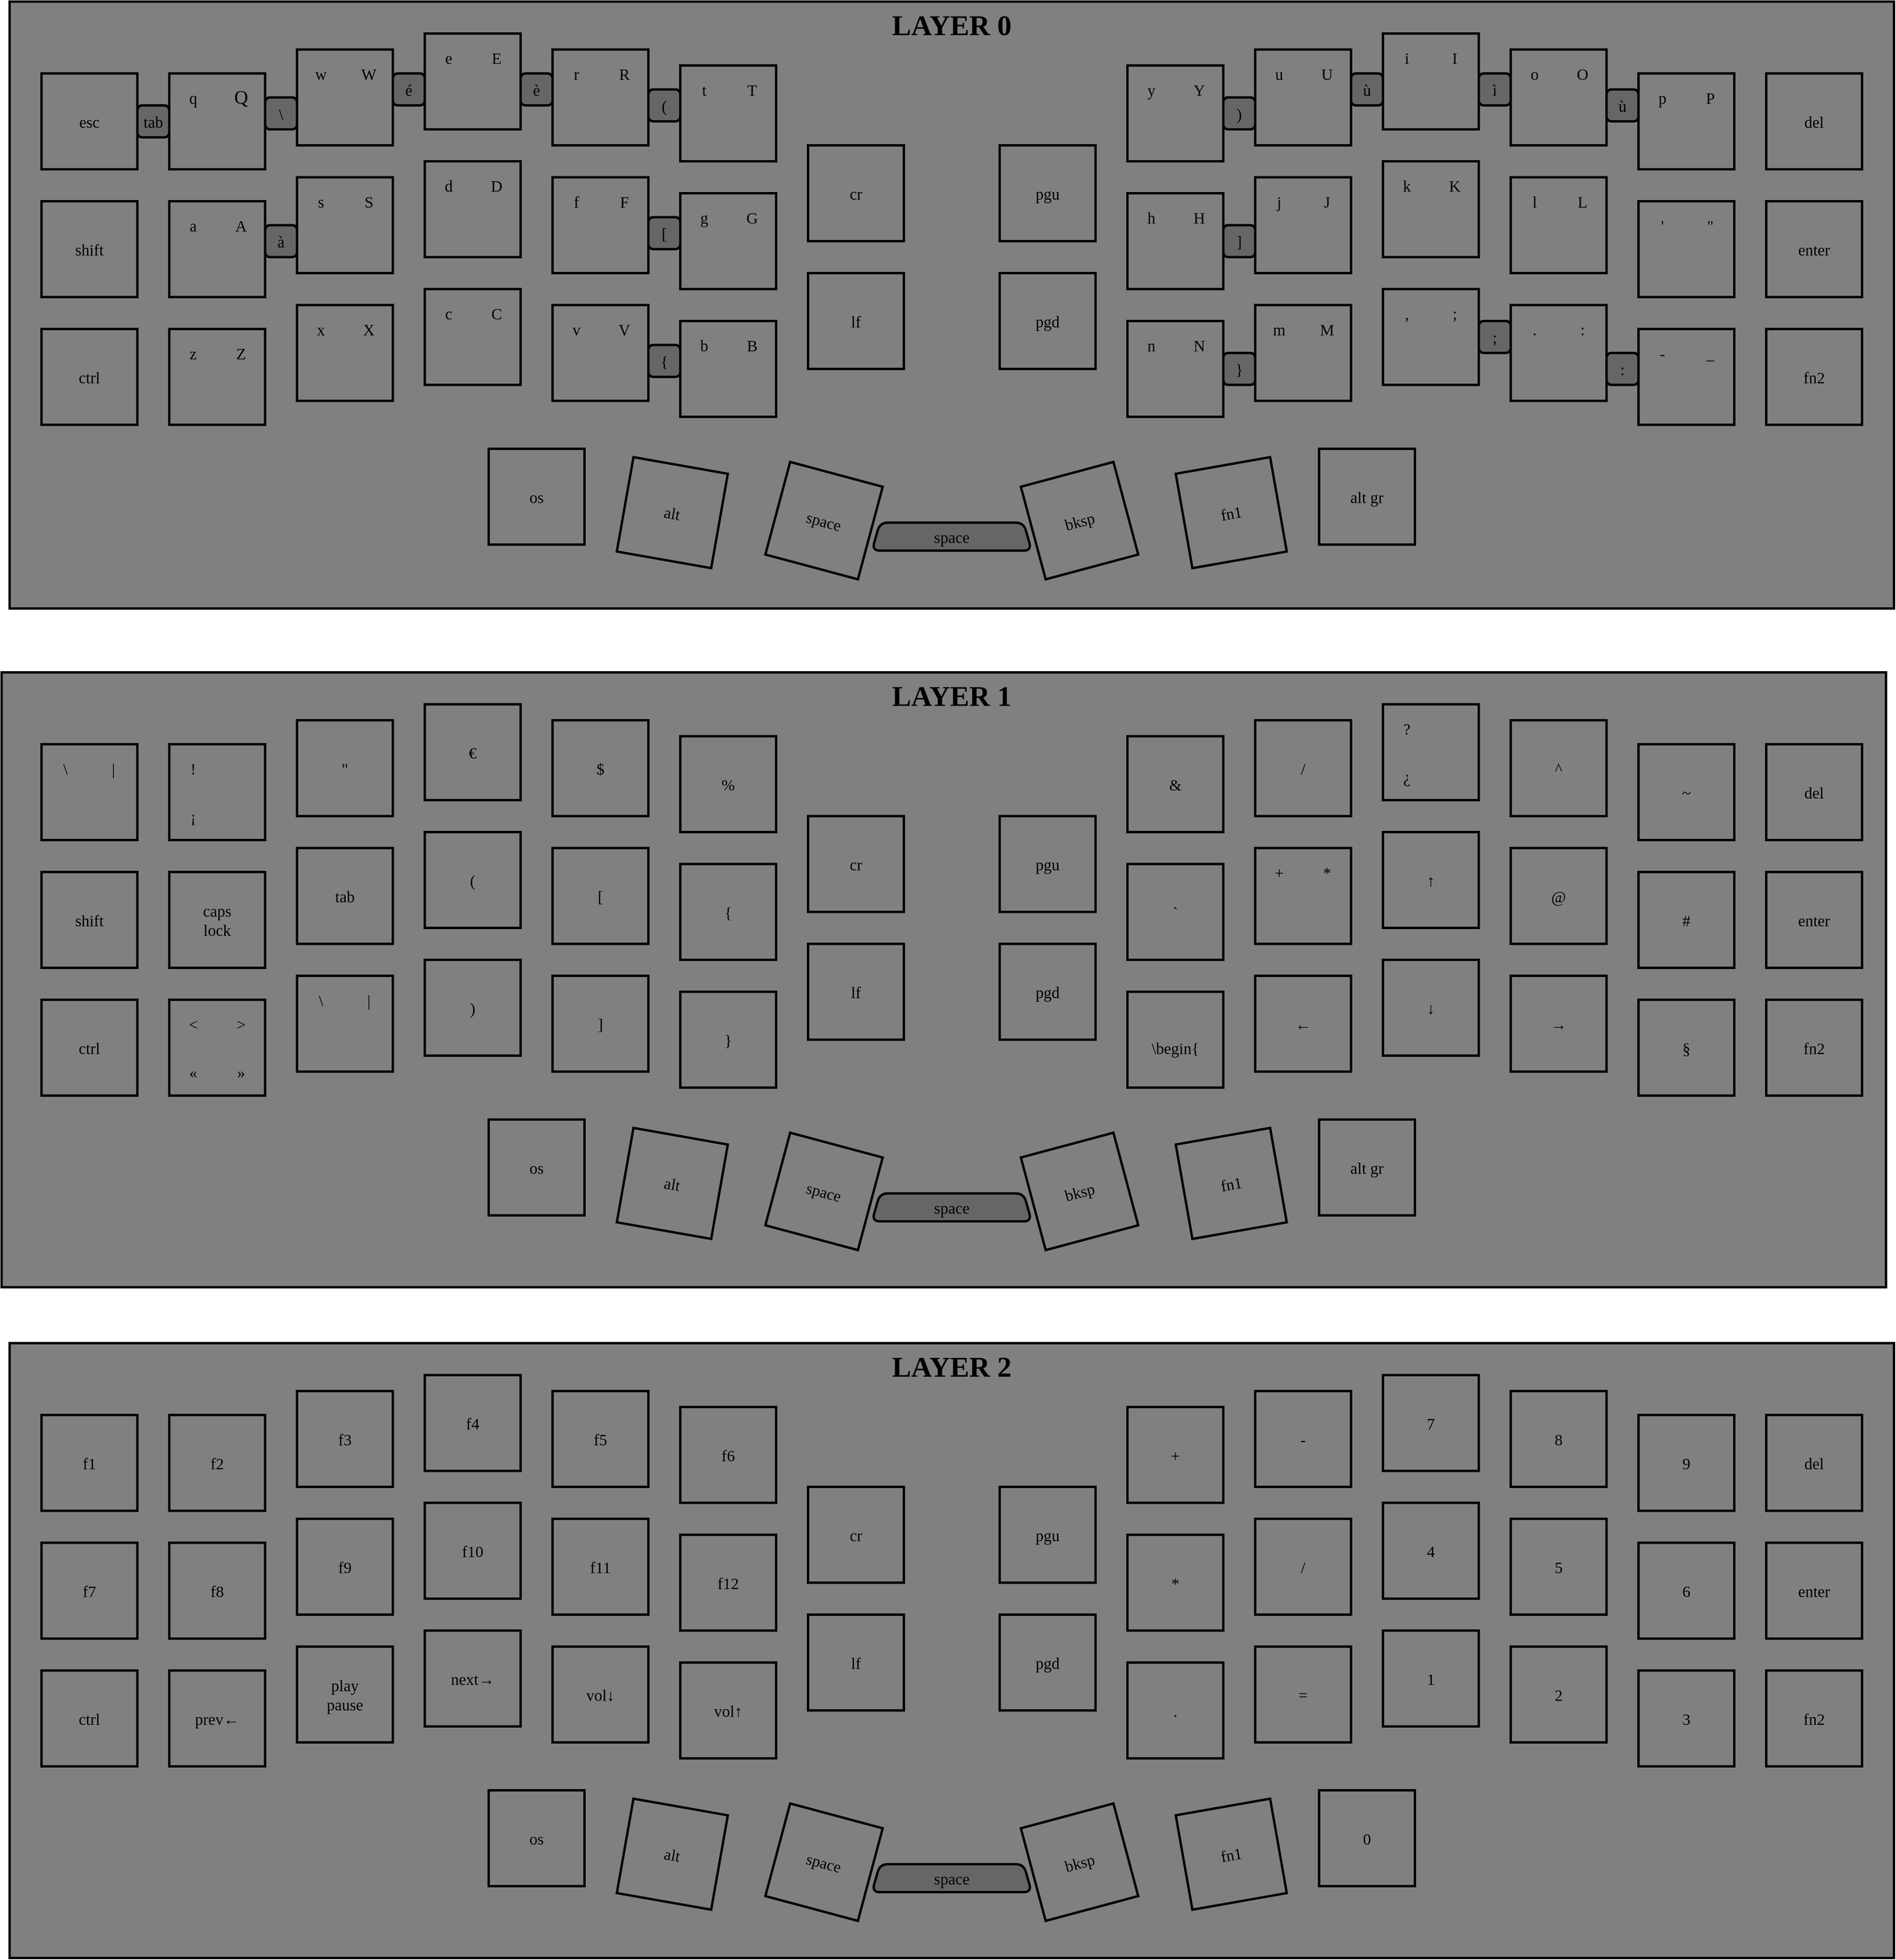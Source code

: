 <mxfile>
    <diagram id="TbKfJ7Vki0BNOf5y40k3" name="Page-1">
        <mxGraphModel dx="3168" dy="2612" grid="1" gridSize="10" guides="1" tooltips="1" connect="1" arrows="1" fold="1" page="0" pageScale="1" pageWidth="850" pageHeight="1100" background="none" math="0" shadow="0" adaptiveColors="none">
            <root>
                <mxCell id="0"/>
                <mxCell id="1" parent="0"/>
                <mxCell id="4655" value="" style="rounded=0;whiteSpace=wrap;html=1;fillColor=#808080;strokeWidth=3;strokeColor=#000000;fontColor=default;" parent="1" vertex="1">
                    <mxGeometry x="1270" y="1960" width="2360" height="770" as="geometry"/>
                </mxCell>
                <mxCell id="4654" value="" style="rounded=0;whiteSpace=wrap;html=1;fillColor=#808080;strokeWidth=3;strokeColor=#000000;fontColor=default;" parent="1" vertex="1">
                    <mxGeometry x="1280" y="1120" width="2360" height="760" as="geometry"/>
                </mxCell>
                <mxCell id="4702" value="" style="rounded=0;whiteSpace=wrap;html=1;fillColor=#808080;strokeWidth=3;strokeColor=#000000;fontColor=default;" parent="1" vertex="1">
                    <mxGeometry x="1280" y="2800" width="2360" height="770" as="geometry"/>
                </mxCell>
                <mxCell id="4866" value="" style="rounded=1;whiteSpace=wrap;html=1;strokeColor=#000000;strokeWidth=3;fillColor=#666666;fontColor=default;fillStyle=solid;" parent="1" vertex="1">
                    <mxGeometry x="3120" y="1520" width="40" height="40" as="geometry"/>
                </mxCell>
                <mxCell id="5002" value="" style="shape=trapezoid;perimeter=trapezoidPerimeter;whiteSpace=wrap;html=1;fixedSize=1;size=10;rounded=1;fillColor=#666666;strokeWidth=3;fillStyle=solid;" parent="1" vertex="1">
                    <mxGeometry x="2360" y="1772.5" width="200" height="35" as="geometry"/>
                </mxCell>
                <mxCell id="5006" value="" style="shape=trapezoid;perimeter=trapezoidPerimeter;whiteSpace=wrap;html=1;fixedSize=1;size=10;rounded=1;fillColor=#666666;strokeWidth=3;fillStyle=solid;" parent="1" vertex="1">
                    <mxGeometry x="2360" y="2612.5" width="200" height="35" as="geometry"/>
                </mxCell>
                <mxCell id="5008" value="" style="shape=trapezoid;perimeter=trapezoidPerimeter;whiteSpace=wrap;html=1;fixedSize=1;size=10;rounded=1;fillColor=#666666;strokeWidth=3;fillStyle=solid;" parent="1" vertex="1">
                    <mxGeometry x="2360" y="3452.5" width="200" height="35" as="geometry"/>
                </mxCell>
                <mxCell id="5019" value="" style="rounded=1;whiteSpace=wrap;html=1;strokeColor=#000000;strokeWidth=3;fillColor=#666666;fontColor=default;fillStyle=solid;" parent="1" vertex="1">
                    <mxGeometry x="1600" y="1240" width="40" height="40" as="geometry"/>
                </mxCell>
                <mxCell id="4209" value="" style="rounded=0;whiteSpace=wrap;html=1;strokeColor=#000000;strokeWidth=3;fillColor=none;fontColor=default;" parent="1" vertex="1">
                    <mxGeometry x="1800" y="1160" width="120" height="120" as="geometry"/>
                </mxCell>
                <mxCell id="4210" value="" style="rounded=0;whiteSpace=wrap;html=1;strokeColor=#000000;strokeWidth=3;fillColor=none;fontColor=default;" parent="1" vertex="1">
                    <mxGeometry x="1800" y="1320" width="120" height="120" as="geometry"/>
                </mxCell>
                <mxCell id="4212" value="" style="rounded=0;whiteSpace=wrap;html=1;strokeColor=#000000;strokeWidth=3;fillColor=none;fontColor=default;" parent="1" vertex="1">
                    <mxGeometry x="1800" y="1480" width="120" height="120" as="geometry"/>
                </mxCell>
                <mxCell id="4214" value="" style="rounded=0;whiteSpace=wrap;html=1;strokeColor=#000000;strokeWidth=3;fillColor=none;fontColor=default;" parent="1" vertex="1">
                    <mxGeometry x="1960" y="1180" width="120" height="120" as="geometry"/>
                </mxCell>
                <mxCell id="4215" value="" style="rounded=0;whiteSpace=wrap;html=1;strokeColor=#000000;strokeWidth=3;fillColor=none;fontColor=default;" parent="1" vertex="1">
                    <mxGeometry x="1960" y="1340" width="120" height="120" as="geometry"/>
                </mxCell>
                <mxCell id="4216" value="" style="rounded=0;whiteSpace=wrap;html=1;strokeColor=#000000;strokeWidth=3;fillColor=none;fontColor=default;" parent="1" vertex="1">
                    <mxGeometry x="1960" y="1500" width="120" height="120" as="geometry"/>
                </mxCell>
                <mxCell id="4218" value="" style="rounded=0;whiteSpace=wrap;html=1;strokeColor=#000000;strokeWidth=3;fillColor=none;fontColor=default;" parent="1" vertex="1">
                    <mxGeometry x="1640" y="1180" width="120" height="120" as="geometry"/>
                </mxCell>
                <mxCell id="4219" value="" style="rounded=0;whiteSpace=wrap;html=1;strokeColor=#000000;strokeWidth=3;fillColor=none;fontColor=default;" parent="1" vertex="1">
                    <mxGeometry x="1640" y="1340" width="120" height="120" as="geometry"/>
                </mxCell>
                <mxCell id="4220" value="" style="rounded=0;whiteSpace=wrap;html=1;strokeColor=#000000;strokeWidth=3;fillColor=none;fontColor=default;" parent="1" vertex="1">
                    <mxGeometry x="1640" y="1500" width="120" height="120" as="geometry"/>
                </mxCell>
                <mxCell id="4222" value="" style="rounded=0;whiteSpace=wrap;html=1;strokeColor=#000000;strokeWidth=3;fillColor=none;fontColor=default;" parent="1" vertex="1">
                    <mxGeometry x="1480" y="1210" width="120" height="120" as="geometry"/>
                </mxCell>
                <mxCell id="4223" value="" style="rounded=0;whiteSpace=wrap;html=1;strokeColor=#000000;strokeWidth=3;fillColor=none;fontColor=default;" parent="1" vertex="1">
                    <mxGeometry x="1480" y="1370" width="120" height="120" as="geometry"/>
                </mxCell>
                <mxCell id="4224" value="" style="rounded=0;whiteSpace=wrap;html=1;strokeColor=#000000;strokeWidth=3;fillColor=none;fontColor=default;" parent="1" vertex="1">
                    <mxGeometry x="1480" y="1530" width="120" height="120" as="geometry"/>
                </mxCell>
                <mxCell id="4225" value="" style="rounded=0;whiteSpace=wrap;html=1;strokeColor=#000000;strokeWidth=3;fillColor=none;fontColor=default;" parent="1" vertex="1">
                    <mxGeometry x="1320" y="1210" width="120" height="120" as="geometry"/>
                </mxCell>
                <mxCell id="4226" value="" style="rounded=0;whiteSpace=wrap;html=1;strokeColor=#000000;strokeWidth=3;fillColor=none;fontColor=default;" parent="1" vertex="1">
                    <mxGeometry x="1320" y="1370" width="120" height="120" as="geometry"/>
                </mxCell>
                <mxCell id="4227" value="" style="rounded=0;whiteSpace=wrap;html=1;strokeColor=#000000;strokeWidth=3;fillColor=none;fontColor=default;" parent="1" vertex="1">
                    <mxGeometry x="1320" y="1530" width="120" height="120" as="geometry"/>
                </mxCell>
                <mxCell id="4228" value="" style="rounded=0;whiteSpace=wrap;html=1;strokeColor=#000000;strokeWidth=3;fillColor=none;fontColor=default;" parent="1" vertex="1">
                    <mxGeometry x="2120" y="1200" width="120" height="120" as="geometry"/>
                </mxCell>
                <mxCell id="4229" value="" style="rounded=0;whiteSpace=wrap;html=1;strokeColor=#000000;strokeWidth=3;fillColor=none;fontColor=default;" parent="1" vertex="1">
                    <mxGeometry x="2120" y="1360" width="120" height="120" as="geometry"/>
                </mxCell>
                <mxCell id="4230" value="" style="rounded=0;whiteSpace=wrap;html=1;strokeColor=#000000;strokeWidth=3;fillColor=none;fontColor=default;" parent="1" vertex="1">
                    <mxGeometry x="2120" y="1520" width="120" height="120" as="geometry"/>
                </mxCell>
                <mxCell id="4231" value="" style="rounded=0;whiteSpace=wrap;html=1;strokeColor=#000000;strokeWidth=3;fillColor=none;fontColor=default;" parent="1" vertex="1">
                    <mxGeometry x="2280" y="1300" width="120" height="120" as="geometry"/>
                </mxCell>
                <mxCell id="4232" value="" style="rounded=0;whiteSpace=wrap;html=1;strokeColor=#000000;strokeWidth=3;fillColor=none;fontColor=default;" parent="1" vertex="1">
                    <mxGeometry x="2280" y="1460" width="120" height="120" as="geometry"/>
                </mxCell>
                <mxCell id="4233" value="" style="rounded=0;whiteSpace=wrap;html=1;strokeColor=#000000;strokeWidth=3;fillColor=none;fontColor=default;" parent="1" vertex="1">
                    <mxGeometry x="1880" y="1680" width="120" height="120" as="geometry"/>
                </mxCell>
                <mxCell id="4234" value="" style="rounded=0;whiteSpace=wrap;html=1;strokeColor=#000000;strokeWidth=3;fillColor=none;fontColor=default;rotation=10;" parent="1" vertex="1">
                    <mxGeometry x="2050" y="1700" width="120" height="120" as="geometry"/>
                </mxCell>
                <mxCell id="4235" value="" style="rounded=0;whiteSpace=wrap;html=1;strokeColor=#000000;strokeWidth=3;fillColor=none;fontColor=default;rotation=15;" parent="1" vertex="1">
                    <mxGeometry x="2240" y="1710" width="120" height="120" as="geometry"/>
                </mxCell>
                <mxCell id="4236" value="" style="rounded=0;whiteSpace=wrap;html=1;strokeColor=#000000;strokeWidth=3;fillColor=none;fontColor=default;flipH=1;flipV=0;" parent="1" vertex="1">
                    <mxGeometry x="3000" y="1160" width="120" height="120" as="geometry"/>
                </mxCell>
                <mxCell id="4237" value="" style="rounded=0;whiteSpace=wrap;html=1;strokeColor=#000000;strokeWidth=3;fillColor=none;fontColor=default;flipH=1;flipV=0;" parent="1" vertex="1">
                    <mxGeometry x="3000" y="1320" width="120" height="120" as="geometry"/>
                </mxCell>
                <mxCell id="4238" value="" style="rounded=0;whiteSpace=wrap;html=1;strokeColor=#000000;strokeWidth=3;fillColor=none;fontColor=default;flipH=1;flipV=0;" parent="1" vertex="1">
                    <mxGeometry x="3000" y="1480" width="120" height="120" as="geometry"/>
                </mxCell>
                <mxCell id="4239" value="" style="rounded=0;whiteSpace=wrap;html=1;strokeColor=#000000;strokeWidth=3;fillColor=none;fontColor=default;flipH=1;flipV=0;" parent="1" vertex="1">
                    <mxGeometry x="2840" y="1180" width="120" height="120" as="geometry"/>
                </mxCell>
                <mxCell id="4240" value="" style="rounded=0;whiteSpace=wrap;html=1;strokeColor=#000000;strokeWidth=3;fillColor=none;fontColor=default;flipH=1;flipV=0;" parent="1" vertex="1">
                    <mxGeometry x="2840" y="1340" width="120" height="120" as="geometry"/>
                </mxCell>
                <mxCell id="4241" value="" style="rounded=0;whiteSpace=wrap;html=1;strokeColor=#000000;strokeWidth=3;fillColor=none;fontColor=default;flipH=1;flipV=0;" parent="1" vertex="1">
                    <mxGeometry x="2840" y="1500" width="120" height="120" as="geometry"/>
                </mxCell>
                <mxCell id="4242" value="" style="rounded=0;whiteSpace=wrap;html=1;strokeColor=#000000;strokeWidth=3;fillColor=none;fontColor=default;flipH=1;flipV=0;" parent="1" vertex="1">
                    <mxGeometry x="3160" y="1180" width="120" height="120" as="geometry"/>
                </mxCell>
                <mxCell id="4243" value="" style="rounded=0;whiteSpace=wrap;html=1;strokeColor=#000000;strokeWidth=3;fillColor=none;fontColor=default;flipH=1;flipV=0;" parent="1" vertex="1">
                    <mxGeometry x="3160" y="1340" width="120" height="120" as="geometry"/>
                </mxCell>
                <mxCell id="4244" value="" style="rounded=0;whiteSpace=wrap;html=1;strokeColor=#000000;strokeWidth=3;fillColor=none;fontColor=default;flipH=1;flipV=0;" parent="1" vertex="1">
                    <mxGeometry x="3160" y="1500" width="120" height="120" as="geometry"/>
                </mxCell>
                <mxCell id="4245" value="" style="rounded=0;whiteSpace=wrap;html=1;strokeColor=#000000;strokeWidth=3;fillColor=none;fontColor=default;flipH=1;flipV=0;" parent="1" vertex="1">
                    <mxGeometry x="3480" y="1210" width="120" height="120" as="geometry"/>
                </mxCell>
                <mxCell id="4246" value="" style="rounded=0;whiteSpace=wrap;html=1;strokeColor=#000000;strokeWidth=3;fillColor=none;fontColor=default;flipH=1;flipV=0;" parent="1" vertex="1">
                    <mxGeometry x="3480" y="1370" width="120" height="120" as="geometry"/>
                </mxCell>
                <mxCell id="4247" value="" style="rounded=0;whiteSpace=wrap;html=1;strokeColor=#000000;strokeWidth=3;fillColor=none;fontColor=default;flipH=1;flipV=0;" parent="1" vertex="1">
                    <mxGeometry x="3480" y="1530" width="120" height="120" as="geometry"/>
                </mxCell>
                <mxCell id="4248" value="" style="rounded=0;whiteSpace=wrap;html=1;strokeColor=#000000;strokeWidth=3;fillColor=none;fontColor=default;flipH=1;flipV=0;" parent="1" vertex="1">
                    <mxGeometry x="3320" y="1210" width="120" height="120" as="geometry"/>
                </mxCell>
                <mxCell id="4249" value="" style="rounded=0;whiteSpace=wrap;html=1;strokeColor=#000000;strokeWidth=3;fillColor=none;fontColor=default;flipH=1;flipV=0;" parent="1" vertex="1">
                    <mxGeometry x="3320" y="1370" width="120" height="120" as="geometry"/>
                </mxCell>
                <mxCell id="4250" value="" style="rounded=0;whiteSpace=wrap;html=1;strokeColor=#000000;strokeWidth=3;fillColor=none;fontColor=default;flipH=1;flipV=0;" parent="1" vertex="1">
                    <mxGeometry x="3320" y="1530" width="120" height="120" as="geometry"/>
                </mxCell>
                <mxCell id="4251" value="" style="rounded=0;whiteSpace=wrap;html=1;strokeColor=#000000;strokeWidth=3;fillColor=none;fontColor=default;flipH=1;flipV=0;" parent="1" vertex="1">
                    <mxGeometry x="2680" y="1200" width="120" height="120" as="geometry"/>
                </mxCell>
                <mxCell id="4252" value="" style="rounded=0;whiteSpace=wrap;html=1;strokeColor=#000000;strokeWidth=3;fillColor=none;fontColor=default;flipH=1;flipV=0;" parent="1" vertex="1">
                    <mxGeometry x="2680" y="1360" width="120" height="120" as="geometry"/>
                </mxCell>
                <mxCell id="4253" value="" style="rounded=0;whiteSpace=wrap;html=1;strokeColor=#000000;strokeWidth=3;fillColor=none;fontColor=default;flipH=1;flipV=0;" parent="1" vertex="1">
                    <mxGeometry x="2680" y="1520" width="120" height="120" as="geometry"/>
                </mxCell>
                <mxCell id="4254" value="" style="rounded=0;whiteSpace=wrap;html=1;strokeColor=#000000;strokeWidth=3;fillColor=none;fontColor=default;flipH=1;flipV=0;" parent="1" vertex="1">
                    <mxGeometry x="2520" y="1300" width="120" height="120" as="geometry"/>
                </mxCell>
                <mxCell id="4255" value="" style="rounded=0;whiteSpace=wrap;html=1;strokeColor=#000000;strokeWidth=3;fillColor=none;fontColor=default;flipH=1;flipV=0;" parent="1" vertex="1">
                    <mxGeometry x="2520" y="1460" width="120" height="120" as="geometry"/>
                </mxCell>
                <mxCell id="4259" value="" style="rounded=0;whiteSpace=wrap;html=1;strokeColor=#000000;strokeWidth=3;fillColor=none;fontColor=default;flipH=1;flipV=0;" parent="1" vertex="1">
                    <mxGeometry x="2920" y="1680" width="120" height="120" as="geometry"/>
                </mxCell>
                <mxCell id="4260" value="" style="rounded=0;whiteSpace=wrap;html=1;strokeColor=#000000;strokeWidth=3;fillColor=none;fontColor=default;rotation=-10;flipH=1;flipV=0;" parent="1" vertex="1">
                    <mxGeometry x="2750" y="1700" width="120" height="120" as="geometry"/>
                </mxCell>
                <mxCell id="4261" value="" style="rounded=0;whiteSpace=wrap;html=1;strokeColor=#000000;strokeWidth=3;fillColor=none;fontColor=default;rotation=-15;flipH=1;flipV=0;" parent="1" vertex="1">
                    <mxGeometry x="2560" y="1710" width="120" height="120" as="geometry"/>
                </mxCell>
                <mxCell id="4656" value="" style="rounded=0;whiteSpace=wrap;html=1;strokeColor=#000000;strokeWidth=3;fillColor=none;fontColor=default;" parent="1" vertex="1">
                    <mxGeometry x="1800" y="2000" width="120" height="120" as="geometry"/>
                </mxCell>
                <mxCell id="4657" value="" style="rounded=0;whiteSpace=wrap;html=1;strokeColor=#000000;strokeWidth=3;fillColor=none;fontColor=default;" parent="1" vertex="1">
                    <mxGeometry x="1800" y="2160" width="120" height="120" as="geometry"/>
                </mxCell>
                <mxCell id="4658" value="" style="rounded=0;whiteSpace=wrap;html=1;strokeColor=#000000;strokeWidth=3;fillColor=none;fontColor=default;" parent="1" vertex="1">
                    <mxGeometry x="1800" y="2320" width="120" height="120" as="geometry"/>
                </mxCell>
                <mxCell id="4659" value="" style="rounded=0;whiteSpace=wrap;html=1;strokeColor=#000000;strokeWidth=3;fillColor=none;fontColor=default;" parent="1" vertex="1">
                    <mxGeometry x="1960" y="2020" width="120" height="120" as="geometry"/>
                </mxCell>
                <mxCell id="4660" value="" style="rounded=0;whiteSpace=wrap;html=1;strokeColor=#000000;strokeWidth=3;fillColor=none;fontColor=default;" parent="1" vertex="1">
                    <mxGeometry x="1960" y="2180" width="120" height="120" as="geometry"/>
                </mxCell>
                <mxCell id="4661" value="" style="rounded=0;whiteSpace=wrap;html=1;strokeColor=#000000;strokeWidth=3;fillColor=none;fontColor=default;" parent="1" vertex="1">
                    <mxGeometry x="1960" y="2340" width="120" height="120" as="geometry"/>
                </mxCell>
                <mxCell id="4662" value="" style="rounded=0;whiteSpace=wrap;html=1;strokeColor=#000000;strokeWidth=3;fillColor=none;fontColor=default;" parent="1" vertex="1">
                    <mxGeometry x="1640" y="2020" width="120" height="120" as="geometry"/>
                </mxCell>
                <mxCell id="4663" value="" style="rounded=0;whiteSpace=wrap;html=1;strokeColor=#000000;strokeWidth=3;fillColor=none;fontColor=default;" parent="1" vertex="1">
                    <mxGeometry x="1640" y="2180" width="120" height="120" as="geometry"/>
                </mxCell>
                <mxCell id="4664" value="" style="rounded=0;whiteSpace=wrap;html=1;strokeColor=#000000;strokeWidth=3;fillColor=none;fontColor=default;" parent="1" vertex="1">
                    <mxGeometry x="1640" y="2340" width="120" height="120" as="geometry"/>
                </mxCell>
                <mxCell id="4665" value="" style="rounded=0;whiteSpace=wrap;html=1;strokeColor=#000000;strokeWidth=3;fillColor=none;fontColor=default;" parent="1" vertex="1">
                    <mxGeometry x="1480" y="2050" width="120" height="120" as="geometry"/>
                </mxCell>
                <mxCell id="4666" value="" style="rounded=0;whiteSpace=wrap;html=1;strokeColor=#000000;strokeWidth=3;fillColor=none;fontColor=default;" parent="1" vertex="1">
                    <mxGeometry x="1480" y="2210" width="120" height="120" as="geometry"/>
                </mxCell>
                <mxCell id="4667" value="" style="rounded=0;whiteSpace=wrap;html=1;strokeColor=#000000;strokeWidth=3;fillColor=none;fontColor=default;" parent="1" vertex="1">
                    <mxGeometry x="1480" y="2370" width="120" height="120" as="geometry"/>
                </mxCell>
                <mxCell id="4668" value="" style="rounded=0;whiteSpace=wrap;html=1;strokeColor=#000000;strokeWidth=3;fillColor=none;fontColor=default;" parent="1" vertex="1">
                    <mxGeometry x="1320" y="2050" width="120" height="120" as="geometry"/>
                </mxCell>
                <mxCell id="4669" value="" style="rounded=0;whiteSpace=wrap;html=1;strokeColor=#000000;strokeWidth=3;fillColor=none;fontColor=default;" parent="1" vertex="1">
                    <mxGeometry x="1320" y="2210" width="120" height="120" as="geometry"/>
                </mxCell>
                <mxCell id="4670" value="" style="rounded=0;whiteSpace=wrap;html=1;strokeColor=#000000;strokeWidth=3;fillColor=none;fontColor=default;" parent="1" vertex="1">
                    <mxGeometry x="1320" y="2370" width="120" height="120" as="geometry"/>
                </mxCell>
                <mxCell id="4671" value="" style="rounded=0;whiteSpace=wrap;html=1;strokeColor=#000000;strokeWidth=3;fillColor=none;fontColor=default;" parent="1" vertex="1">
                    <mxGeometry x="2120" y="2040" width="120" height="120" as="geometry"/>
                </mxCell>
                <mxCell id="4672" value="" style="rounded=0;whiteSpace=wrap;html=1;strokeColor=#000000;strokeWidth=3;fillColor=none;fontColor=default;" parent="1" vertex="1">
                    <mxGeometry x="2120" y="2200" width="120" height="120" as="geometry"/>
                </mxCell>
                <mxCell id="4673" value="" style="rounded=0;whiteSpace=wrap;html=1;strokeColor=#000000;strokeWidth=3;fillColor=none;fontColor=default;" parent="1" vertex="1">
                    <mxGeometry x="2120" y="2360" width="120" height="120" as="geometry"/>
                </mxCell>
                <mxCell id="4674" value="" style="rounded=0;whiteSpace=wrap;html=1;strokeColor=#000000;strokeWidth=3;fillColor=none;fontColor=default;" parent="1" vertex="1">
                    <mxGeometry x="2280" y="2140" width="120" height="120" as="geometry"/>
                </mxCell>
                <mxCell id="4675" value="" style="rounded=0;whiteSpace=wrap;html=1;strokeColor=#000000;strokeWidth=3;fillColor=none;fontColor=default;" parent="1" vertex="1">
                    <mxGeometry x="2280" y="2300" width="120" height="120" as="geometry"/>
                </mxCell>
                <mxCell id="4676" value="" style="rounded=0;whiteSpace=wrap;html=1;strokeColor=#000000;strokeWidth=3;fillColor=none;fontColor=default;" parent="1" vertex="1">
                    <mxGeometry x="1880" y="2520" width="120" height="120" as="geometry"/>
                </mxCell>
                <mxCell id="4677" value="" style="rounded=0;whiteSpace=wrap;html=1;strokeColor=#000000;strokeWidth=3;fillColor=none;fontColor=default;rotation=10;" parent="1" vertex="1">
                    <mxGeometry x="2050" y="2540" width="120" height="120" as="geometry"/>
                </mxCell>
                <mxCell id="4678" value="" style="rounded=0;whiteSpace=wrap;html=1;strokeColor=#000000;strokeWidth=3;fillColor=none;fontColor=default;rotation=15;" parent="1" vertex="1">
                    <mxGeometry x="2240" y="2550" width="120" height="120" as="geometry"/>
                </mxCell>
                <mxCell id="4679" value="" style="rounded=0;whiteSpace=wrap;html=1;strokeColor=#000000;strokeWidth=3;fillColor=none;fontColor=default;flipH=1;flipV=0;" parent="1" vertex="1">
                    <mxGeometry x="3000" y="2000" width="120" height="120" as="geometry"/>
                </mxCell>
                <mxCell id="4680" value="" style="rounded=0;whiteSpace=wrap;html=1;strokeColor=#000000;strokeWidth=3;fillColor=none;fontColor=default;flipH=1;flipV=0;" parent="1" vertex="1">
                    <mxGeometry x="3000" y="2160" width="120" height="120" as="geometry"/>
                </mxCell>
                <mxCell id="4681" value="" style="rounded=0;whiteSpace=wrap;html=1;strokeColor=#000000;strokeWidth=3;fillColor=none;fontColor=default;flipH=1;flipV=0;" parent="1" vertex="1">
                    <mxGeometry x="3000" y="2320" width="120" height="120" as="geometry"/>
                </mxCell>
                <mxCell id="4682" value="" style="rounded=0;whiteSpace=wrap;html=1;strokeColor=#000000;strokeWidth=3;fillColor=none;fontColor=default;flipH=1;flipV=0;" parent="1" vertex="1">
                    <mxGeometry x="2840" y="2020" width="120" height="120" as="geometry"/>
                </mxCell>
                <mxCell id="4683" value="" style="rounded=0;whiteSpace=wrap;html=1;strokeColor=#000000;strokeWidth=3;fillColor=none;fontColor=default;flipH=1;flipV=0;" parent="1" vertex="1">
                    <mxGeometry x="2840" y="2180" width="120" height="120" as="geometry"/>
                </mxCell>
                <mxCell id="4684" value="" style="rounded=0;whiteSpace=wrap;html=1;strokeColor=#000000;strokeWidth=3;fillColor=none;fontColor=default;flipH=1;flipV=0;" parent="1" vertex="1">
                    <mxGeometry x="2840" y="2340" width="120" height="120" as="geometry"/>
                </mxCell>
                <mxCell id="4685" value="" style="rounded=0;whiteSpace=wrap;html=1;strokeColor=#000000;strokeWidth=3;fillColor=none;fontColor=default;flipH=1;flipV=0;" parent="1" vertex="1">
                    <mxGeometry x="3160" y="2020" width="120" height="120" as="geometry"/>
                </mxCell>
                <mxCell id="4686" value="" style="rounded=0;whiteSpace=wrap;html=1;strokeColor=#000000;strokeWidth=3;fillColor=none;fontColor=default;flipH=1;flipV=0;" parent="1" vertex="1">
                    <mxGeometry x="3160" y="2180" width="120" height="120" as="geometry"/>
                </mxCell>
                <mxCell id="4687" value="" style="rounded=0;whiteSpace=wrap;html=1;strokeColor=#000000;strokeWidth=3;fillColor=none;fontColor=default;flipH=1;flipV=0;" parent="1" vertex="1">
                    <mxGeometry x="3160" y="2340" width="120" height="120" as="geometry"/>
                </mxCell>
                <mxCell id="4688" value="" style="rounded=0;whiteSpace=wrap;html=1;strokeColor=#000000;strokeWidth=3;fillColor=none;fontColor=default;flipH=1;flipV=0;" parent="1" vertex="1">
                    <mxGeometry x="3480" y="2050" width="120" height="120" as="geometry"/>
                </mxCell>
                <mxCell id="4689" value="" style="rounded=0;whiteSpace=wrap;html=1;strokeColor=#000000;strokeWidth=3;fillColor=none;fontColor=default;flipH=1;flipV=0;" parent="1" vertex="1">
                    <mxGeometry x="3480" y="2210" width="120" height="120" as="geometry"/>
                </mxCell>
                <mxCell id="4690" value="" style="rounded=0;whiteSpace=wrap;html=1;strokeColor=#000000;strokeWidth=3;fillColor=none;fontColor=default;flipH=1;flipV=0;" parent="1" vertex="1">
                    <mxGeometry x="3480" y="2370" width="120" height="120" as="geometry"/>
                </mxCell>
                <mxCell id="4691" value="" style="rounded=0;whiteSpace=wrap;html=1;strokeColor=#000000;strokeWidth=3;fillColor=none;fontColor=default;flipH=1;flipV=0;" parent="1" vertex="1">
                    <mxGeometry x="3320" y="2050" width="120" height="120" as="geometry"/>
                </mxCell>
                <mxCell id="4692" value="" style="rounded=0;whiteSpace=wrap;html=1;strokeColor=#000000;strokeWidth=3;fillColor=none;fontColor=default;flipH=1;flipV=0;" parent="1" vertex="1">
                    <mxGeometry x="3320" y="2210" width="120" height="120" as="geometry"/>
                </mxCell>
                <mxCell id="4693" value="" style="rounded=0;whiteSpace=wrap;html=1;strokeColor=#000000;strokeWidth=3;fillColor=none;fontColor=default;flipH=1;flipV=0;" parent="1" vertex="1">
                    <mxGeometry x="3320" y="2370" width="120" height="120" as="geometry"/>
                </mxCell>
                <mxCell id="4694" value="" style="rounded=0;whiteSpace=wrap;html=1;strokeColor=#000000;strokeWidth=3;fillColor=none;fontColor=default;flipH=1;flipV=0;" parent="1" vertex="1">
                    <mxGeometry x="2680" y="2040" width="120" height="120" as="geometry"/>
                </mxCell>
                <mxCell id="4695" value="" style="rounded=0;whiteSpace=wrap;html=1;strokeColor=#000000;strokeWidth=3;fillColor=none;fontColor=default;flipH=1;flipV=0;" parent="1" vertex="1">
                    <mxGeometry x="2680" y="2200" width="120" height="120" as="geometry"/>
                </mxCell>
                <mxCell id="4696" value="" style="rounded=0;whiteSpace=wrap;html=1;strokeColor=#000000;strokeWidth=3;fillColor=none;fontColor=default;flipH=1;flipV=0;" parent="1" vertex="1">
                    <mxGeometry x="2680" y="2360" width="120" height="120" as="geometry"/>
                </mxCell>
                <mxCell id="4697" value="" style="rounded=0;whiteSpace=wrap;html=1;strokeColor=#000000;strokeWidth=3;fillColor=none;fontColor=default;flipH=1;flipV=0;" parent="1" vertex="1">
                    <mxGeometry x="2520" y="2140" width="120" height="120" as="geometry"/>
                </mxCell>
                <mxCell id="4698" value="" style="rounded=0;whiteSpace=wrap;html=1;strokeColor=#000000;strokeWidth=3;fillColor=none;fontColor=default;flipH=1;flipV=0;" parent="1" vertex="1">
                    <mxGeometry x="2520" y="2300" width="120" height="120" as="geometry"/>
                </mxCell>
                <mxCell id="4699" value="" style="rounded=0;whiteSpace=wrap;html=1;strokeColor=#000000;strokeWidth=3;fillColor=none;fontColor=default;flipH=1;flipV=0;" parent="1" vertex="1">
                    <mxGeometry x="2920" y="2520" width="120" height="120" as="geometry"/>
                </mxCell>
                <mxCell id="4700" value="" style="rounded=0;whiteSpace=wrap;html=1;strokeColor=#000000;strokeWidth=3;fillColor=none;fontColor=default;rotation=-10;flipH=1;flipV=0;" parent="1" vertex="1">
                    <mxGeometry x="2750" y="2540" width="120" height="120" as="geometry"/>
                </mxCell>
                <mxCell id="4701" value="" style="rounded=0;whiteSpace=wrap;html=1;strokeColor=#000000;strokeWidth=3;fillColor=none;fontColor=default;rotation=-15;flipH=1;flipV=0;" parent="1" vertex="1">
                    <mxGeometry x="2560" y="2550" width="120" height="120" as="geometry"/>
                </mxCell>
                <mxCell id="4703" value="" style="rounded=0;whiteSpace=wrap;html=1;strokeColor=#000000;strokeWidth=3;fillColor=none;fontColor=default;" parent="1" vertex="1">
                    <mxGeometry x="1800" y="2840" width="120" height="120" as="geometry"/>
                </mxCell>
                <mxCell id="4704" value="" style="rounded=0;whiteSpace=wrap;html=1;strokeColor=#000000;strokeWidth=3;fillColor=none;fontColor=default;" parent="1" vertex="1">
                    <mxGeometry x="1800" y="3000" width="120" height="120" as="geometry"/>
                </mxCell>
                <mxCell id="4705" value="" style="rounded=0;whiteSpace=wrap;html=1;strokeColor=#000000;strokeWidth=3;fillColor=none;fontColor=default;" parent="1" vertex="1">
                    <mxGeometry x="1800" y="3160" width="120" height="120" as="geometry"/>
                </mxCell>
                <mxCell id="4706" value="" style="rounded=0;whiteSpace=wrap;html=1;strokeColor=#000000;strokeWidth=3;fillColor=none;fontColor=default;" parent="1" vertex="1">
                    <mxGeometry x="1960" y="2860" width="120" height="120" as="geometry"/>
                </mxCell>
                <mxCell id="4707" value="" style="rounded=0;whiteSpace=wrap;html=1;strokeColor=#000000;strokeWidth=3;fillColor=none;fontColor=default;" parent="1" vertex="1">
                    <mxGeometry x="1960" y="3020" width="120" height="120" as="geometry"/>
                </mxCell>
                <mxCell id="4708" value="" style="rounded=0;whiteSpace=wrap;html=1;strokeColor=#000000;strokeWidth=3;fillColor=none;fontColor=default;" parent="1" vertex="1">
                    <mxGeometry x="1960" y="3180" width="120" height="120" as="geometry"/>
                </mxCell>
                <mxCell id="4709" value="" style="rounded=0;whiteSpace=wrap;html=1;strokeColor=#000000;strokeWidth=3;fillColor=none;fontColor=default;" parent="1" vertex="1">
                    <mxGeometry x="1640" y="2860" width="120" height="120" as="geometry"/>
                </mxCell>
                <mxCell id="4710" value="" style="rounded=0;whiteSpace=wrap;html=1;strokeColor=#000000;strokeWidth=3;fillColor=none;fontColor=default;" parent="1" vertex="1">
                    <mxGeometry x="1640" y="3020" width="120" height="120" as="geometry"/>
                </mxCell>
                <mxCell id="4711" value="" style="rounded=0;whiteSpace=wrap;html=1;strokeColor=#000000;strokeWidth=3;fillColor=none;fontColor=default;" parent="1" vertex="1">
                    <mxGeometry x="1640" y="3180" width="120" height="120" as="geometry"/>
                </mxCell>
                <mxCell id="4712" value="" style="rounded=0;whiteSpace=wrap;html=1;strokeColor=#000000;strokeWidth=3;fillColor=none;fontColor=default;" parent="1" vertex="1">
                    <mxGeometry x="1480" y="2890" width="120" height="120" as="geometry"/>
                </mxCell>
                <mxCell id="4713" value="" style="rounded=0;whiteSpace=wrap;html=1;strokeColor=#000000;strokeWidth=3;fillColor=none;fontColor=default;" parent="1" vertex="1">
                    <mxGeometry x="1480" y="3050" width="120" height="120" as="geometry"/>
                </mxCell>
                <mxCell id="4714" value="" style="rounded=0;whiteSpace=wrap;html=1;strokeColor=#000000;strokeWidth=3;fillColor=none;fontColor=default;" parent="1" vertex="1">
                    <mxGeometry x="1480" y="3210" width="120" height="120" as="geometry"/>
                </mxCell>
                <mxCell id="4715" value="" style="rounded=0;whiteSpace=wrap;html=1;strokeColor=#000000;strokeWidth=3;fillColor=none;fontColor=default;" parent="1" vertex="1">
                    <mxGeometry x="1320" y="2890" width="120" height="120" as="geometry"/>
                </mxCell>
                <mxCell id="4716" value="" style="rounded=0;whiteSpace=wrap;html=1;strokeColor=#000000;strokeWidth=3;fillColor=none;fontColor=default;" parent="1" vertex="1">
                    <mxGeometry x="1320" y="3050" width="120" height="120" as="geometry"/>
                </mxCell>
                <mxCell id="4717" value="" style="rounded=0;whiteSpace=wrap;html=1;strokeColor=#000000;strokeWidth=3;fillColor=none;fontColor=default;" parent="1" vertex="1">
                    <mxGeometry x="1320" y="3210" width="120" height="120" as="geometry"/>
                </mxCell>
                <mxCell id="4718" value="" style="rounded=0;whiteSpace=wrap;html=1;strokeColor=#000000;strokeWidth=3;fillColor=none;fontColor=default;" parent="1" vertex="1">
                    <mxGeometry x="2120" y="2880" width="120" height="120" as="geometry"/>
                </mxCell>
                <mxCell id="4719" value="" style="rounded=0;whiteSpace=wrap;html=1;strokeColor=#000000;strokeWidth=3;fillColor=none;fontColor=default;" parent="1" vertex="1">
                    <mxGeometry x="2120" y="3040" width="120" height="120" as="geometry"/>
                </mxCell>
                <mxCell id="4720" value="" style="rounded=0;whiteSpace=wrap;html=1;strokeColor=#000000;strokeWidth=3;fillColor=none;fontColor=default;" parent="1" vertex="1">
                    <mxGeometry x="2120" y="3200" width="120" height="120" as="geometry"/>
                </mxCell>
                <mxCell id="4721" value="" style="rounded=0;whiteSpace=wrap;html=1;strokeColor=#000000;strokeWidth=3;fillColor=none;fontColor=default;" parent="1" vertex="1">
                    <mxGeometry x="2280" y="2980" width="120" height="120" as="geometry"/>
                </mxCell>
                <mxCell id="4722" value="" style="rounded=0;whiteSpace=wrap;html=1;strokeColor=#000000;strokeWidth=3;fillColor=none;fontColor=default;" parent="1" vertex="1">
                    <mxGeometry x="2280" y="3140" width="120" height="120" as="geometry"/>
                </mxCell>
                <mxCell id="4723" value="" style="rounded=0;whiteSpace=wrap;html=1;strokeColor=#000000;strokeWidth=3;fillColor=none;fontColor=default;" parent="1" vertex="1">
                    <mxGeometry x="1880" y="3360" width="120" height="120" as="geometry"/>
                </mxCell>
                <mxCell id="4724" value="" style="rounded=0;whiteSpace=wrap;html=1;strokeColor=#000000;strokeWidth=3;fillColor=none;fontColor=default;rotation=10;" parent="1" vertex="1">
                    <mxGeometry x="2050" y="3380" width="120" height="120" as="geometry"/>
                </mxCell>
                <mxCell id="4725" value="" style="rounded=0;whiteSpace=wrap;html=1;strokeColor=#000000;strokeWidth=3;fillColor=none;fontColor=default;rotation=15;" parent="1" vertex="1">
                    <mxGeometry x="2240" y="3390" width="120" height="120" as="geometry"/>
                </mxCell>
                <mxCell id="4726" value="" style="rounded=0;whiteSpace=wrap;html=1;strokeColor=#000000;strokeWidth=3;fillColor=none;fontColor=default;flipH=1;flipV=0;" parent="1" vertex="1">
                    <mxGeometry x="3000" y="2840" width="120" height="120" as="geometry"/>
                </mxCell>
                <mxCell id="4727" value="" style="rounded=0;whiteSpace=wrap;html=1;strokeColor=#000000;strokeWidth=3;fillColor=none;fontColor=default;flipH=1;flipV=0;" parent="1" vertex="1">
                    <mxGeometry x="3000" y="3000" width="120" height="120" as="geometry"/>
                </mxCell>
                <mxCell id="4728" value="" style="rounded=0;whiteSpace=wrap;html=1;strokeColor=#000000;strokeWidth=3;fillColor=none;fontColor=default;flipH=1;flipV=0;" parent="1" vertex="1">
                    <mxGeometry x="3000" y="3160" width="120" height="120" as="geometry"/>
                </mxCell>
                <mxCell id="4729" value="" style="rounded=0;whiteSpace=wrap;html=1;strokeColor=#000000;strokeWidth=3;fillColor=none;fontColor=default;flipH=1;flipV=0;" parent="1" vertex="1">
                    <mxGeometry x="2840" y="2860" width="120" height="120" as="geometry"/>
                </mxCell>
                <mxCell id="4730" value="" style="rounded=0;whiteSpace=wrap;html=1;strokeColor=#000000;strokeWidth=3;fillColor=none;fontColor=default;flipH=1;flipV=0;" parent="1" vertex="1">
                    <mxGeometry x="2840" y="3020" width="120" height="120" as="geometry"/>
                </mxCell>
                <mxCell id="4731" value="" style="rounded=0;whiteSpace=wrap;html=1;strokeColor=#000000;strokeWidth=3;fillColor=none;fontColor=default;flipH=1;flipV=0;" parent="1" vertex="1">
                    <mxGeometry x="2840" y="3180" width="120" height="120" as="geometry"/>
                </mxCell>
                <mxCell id="4732" value="" style="rounded=0;whiteSpace=wrap;html=1;strokeColor=#000000;strokeWidth=3;fillColor=none;fontColor=default;flipH=1;flipV=0;" parent="1" vertex="1">
                    <mxGeometry x="3160" y="2860" width="120" height="120" as="geometry"/>
                </mxCell>
                <mxCell id="4733" value="" style="rounded=0;whiteSpace=wrap;html=1;strokeColor=#000000;strokeWidth=3;fillColor=none;fontColor=default;flipH=1;flipV=0;" parent="1" vertex="1">
                    <mxGeometry x="3160" y="3020" width="120" height="120" as="geometry"/>
                </mxCell>
                <mxCell id="4734" value="" style="rounded=0;whiteSpace=wrap;html=1;strokeColor=#000000;strokeWidth=3;fillColor=none;fontColor=default;flipH=1;flipV=0;" parent="1" vertex="1">
                    <mxGeometry x="3160" y="3180" width="120" height="120" as="geometry"/>
                </mxCell>
                <mxCell id="4735" value="" style="rounded=0;whiteSpace=wrap;html=1;strokeColor=#000000;strokeWidth=3;fillColor=none;fontColor=default;flipH=1;flipV=0;" parent="1" vertex="1">
                    <mxGeometry x="3480" y="2890" width="120" height="120" as="geometry"/>
                </mxCell>
                <mxCell id="4736" value="" style="rounded=0;whiteSpace=wrap;html=1;strokeColor=#000000;strokeWidth=3;fillColor=none;fontColor=default;flipH=1;flipV=0;" parent="1" vertex="1">
                    <mxGeometry x="3480" y="3050" width="120" height="120" as="geometry"/>
                </mxCell>
                <mxCell id="4737" value="" style="rounded=0;whiteSpace=wrap;html=1;strokeColor=#000000;strokeWidth=3;fillColor=none;fontColor=default;flipH=1;flipV=0;" parent="1" vertex="1">
                    <mxGeometry x="3480" y="3210" width="120" height="120" as="geometry"/>
                </mxCell>
                <mxCell id="4738" value="" style="rounded=0;whiteSpace=wrap;html=1;strokeColor=#000000;strokeWidth=3;fillColor=none;fontColor=default;flipH=1;flipV=0;" parent="1" vertex="1">
                    <mxGeometry x="3320" y="2890" width="120" height="120" as="geometry"/>
                </mxCell>
                <mxCell id="4739" value="" style="rounded=0;whiteSpace=wrap;html=1;strokeColor=#000000;strokeWidth=3;fillColor=none;fontColor=default;flipH=1;flipV=0;" parent="1" vertex="1">
                    <mxGeometry x="3320" y="3050" width="120" height="120" as="geometry"/>
                </mxCell>
                <mxCell id="4740" value="" style="rounded=0;whiteSpace=wrap;html=1;strokeColor=#000000;strokeWidth=3;fillColor=none;fontColor=default;flipH=1;flipV=0;" parent="1" vertex="1">
                    <mxGeometry x="3320" y="3210" width="120" height="120" as="geometry"/>
                </mxCell>
                <mxCell id="4741" value="" style="rounded=0;whiteSpace=wrap;html=1;strokeColor=#000000;strokeWidth=3;fillColor=none;fontColor=default;flipH=1;flipV=0;" parent="1" vertex="1">
                    <mxGeometry x="2680" y="2880" width="120" height="120" as="geometry"/>
                </mxCell>
                <mxCell id="4742" value="" style="rounded=0;whiteSpace=wrap;html=1;strokeColor=#000000;strokeWidth=3;fillColor=none;fontColor=default;flipH=1;flipV=0;" parent="1" vertex="1">
                    <mxGeometry x="2680" y="3040" width="120" height="120" as="geometry"/>
                </mxCell>
                <mxCell id="4743" value="" style="rounded=0;whiteSpace=wrap;html=1;strokeColor=#000000;strokeWidth=3;fillColor=none;fontColor=default;flipH=1;flipV=0;" parent="1" vertex="1">
                    <mxGeometry x="2680" y="3200" width="120" height="120" as="geometry"/>
                </mxCell>
                <mxCell id="4744" value="" style="rounded=0;whiteSpace=wrap;html=1;strokeColor=#000000;strokeWidth=3;fillColor=none;fontColor=default;flipH=1;flipV=0;" parent="1" vertex="1">
                    <mxGeometry x="2520" y="2980" width="120" height="120" as="geometry"/>
                </mxCell>
                <mxCell id="4745" value="" style="rounded=0;whiteSpace=wrap;html=1;strokeColor=#000000;strokeWidth=3;fillColor=none;fontColor=default;flipH=1;flipV=0;" parent="1" vertex="1">
                    <mxGeometry x="2520" y="3140" width="120" height="120" as="geometry"/>
                </mxCell>
                <mxCell id="4746" value="" style="rounded=0;whiteSpace=wrap;html=1;strokeColor=#000000;strokeWidth=3;fillColor=none;fontColor=default;flipH=1;flipV=0;" parent="1" vertex="1">
                    <mxGeometry x="2920" y="3360" width="120" height="120" as="geometry"/>
                </mxCell>
                <mxCell id="4747" value="" style="rounded=0;whiteSpace=wrap;html=1;strokeColor=#000000;strokeWidth=3;fillColor=none;fontColor=default;rotation=-10;flipH=1;flipV=0;" parent="1" vertex="1">
                    <mxGeometry x="2750" y="3380" width="120" height="120" as="geometry"/>
                </mxCell>
                <mxCell id="4748" value="" style="rounded=0;whiteSpace=wrap;html=1;strokeColor=#000000;strokeWidth=3;fillColor=none;fontColor=default;rotation=-15;flipH=1;flipV=0;" parent="1" vertex="1">
                    <mxGeometry x="2560" y="3390" width="120" height="120" as="geometry"/>
                </mxCell>
                <mxCell id="4760" value="&lt;font style=&quot;font-size: 20px; color: rgb(0, 0, 0);&quot;&gt;q&lt;/font&gt;" style="text;html=1;strokeColor=none;fillColor=none;align=center;verticalAlign=middle;whiteSpace=wrap;rounded=0;strokeWidth=1;fontFamily=Cascadia Code;fontColor=default;" parent="1" vertex="1">
                    <mxGeometry x="1480" y="1210" width="60" height="60" as="geometry"/>
                </mxCell>
                <mxCell id="4761" value="&lt;font style=&quot;font-size: 24px; color: rgb(0, 0, 0);&quot;&gt;Q&lt;/font&gt;" style="text;html=1;strokeColor=none;fillColor=none;align=center;verticalAlign=middle;whiteSpace=wrap;rounded=0;strokeWidth=1;fontFamily=Cascadia Code;fontColor=default;" parent="1" vertex="1">
                    <mxGeometry x="1540" y="1210" width="60" height="60" as="geometry"/>
                </mxCell>
                <mxCell id="4762" value="&lt;font style=&quot;font-size: 20px; color: rgb(0, 0, 0);&quot;&gt;a&lt;/font&gt;" style="text;html=1;strokeColor=none;fillColor=none;align=center;verticalAlign=middle;whiteSpace=wrap;rounded=0;strokeWidth=1;fontFamily=Cascadia Code;fontColor=default;" parent="1" vertex="1">
                    <mxGeometry x="1480" y="1370" width="60" height="60" as="geometry"/>
                </mxCell>
                <mxCell id="4763" value="&lt;font style=&quot;font-size: 20px; color: rgb(0, 0, 0);&quot;&gt;A&lt;/font&gt;" style="text;html=1;strokeColor=none;fillColor=none;align=center;verticalAlign=middle;whiteSpace=wrap;rounded=0;strokeWidth=1;fontFamily=Cascadia Code;fontColor=default;" parent="1" vertex="1">
                    <mxGeometry x="1540" y="1370" width="60" height="60" as="geometry"/>
                </mxCell>
                <mxCell id="4766" value="&lt;font style=&quot;font-size: 20px; color: rgb(0, 0, 0);&quot;&gt;z&lt;/font&gt;" style="text;html=1;strokeColor=none;fillColor=none;align=center;verticalAlign=middle;whiteSpace=wrap;rounded=0;strokeWidth=1;fontFamily=Cascadia Code;fontColor=default;" parent="1" vertex="1">
                    <mxGeometry x="1480" y="1530" width="60" height="60" as="geometry"/>
                </mxCell>
                <mxCell id="4767" value="&lt;font style=&quot;font-size: 20px; color: rgb(0, 0, 0);&quot;&gt;Z&lt;/font&gt;" style="text;html=1;strokeColor=none;fillColor=none;align=center;verticalAlign=middle;whiteSpace=wrap;rounded=0;strokeWidth=1;fontFamily=Cascadia Code;fontColor=default;" parent="1" vertex="1">
                    <mxGeometry x="1540" y="1530" width="60" height="60" as="geometry"/>
                </mxCell>
                <mxCell id="4768" value="&lt;font style=&quot;font-size: 20px; color: rgb(0, 0, 0);&quot;&gt;x&lt;/font&gt;" style="text;html=1;strokeColor=none;fillColor=none;align=center;verticalAlign=middle;whiteSpace=wrap;rounded=0;strokeWidth=1;fontFamily=Cascadia Code;fontColor=default;" parent="1" vertex="1">
                    <mxGeometry x="1640" y="1500" width="60" height="60" as="geometry"/>
                </mxCell>
                <mxCell id="4769" value="&lt;font style=&quot;font-size: 20px; color: rgb(0, 0, 0);&quot;&gt;X&lt;/font&gt;" style="text;html=1;strokeColor=none;fillColor=none;align=center;verticalAlign=middle;whiteSpace=wrap;rounded=0;strokeWidth=1;fontFamily=Cascadia Code;fontColor=default;" parent="1" vertex="1">
                    <mxGeometry x="1700" y="1500" width="60" height="60" as="geometry"/>
                </mxCell>
                <mxCell id="4770" value="&lt;font style=&quot;font-size: 20px; color: rgb(0, 0, 0);&quot;&gt;s&lt;/font&gt;" style="text;html=1;strokeColor=none;fillColor=none;align=center;verticalAlign=middle;whiteSpace=wrap;rounded=0;strokeWidth=1;fontFamily=Cascadia Code;fontColor=default;" parent="1" vertex="1">
                    <mxGeometry x="1640" y="1340" width="60" height="60" as="geometry"/>
                </mxCell>
                <mxCell id="4771" value="&lt;font style=&quot;font-size: 20px; color: rgb(0, 0, 0);&quot;&gt;S&lt;/font&gt;" style="text;html=1;strokeColor=none;fillColor=none;align=center;verticalAlign=middle;whiteSpace=wrap;rounded=0;strokeWidth=1;fontFamily=Cascadia Code;fontColor=default;" parent="1" vertex="1">
                    <mxGeometry x="1700" y="1340" width="60" height="60" as="geometry"/>
                </mxCell>
                <mxCell id="4772" value="&lt;font style=&quot;font-size: 20px; color: rgb(0, 0, 0);&quot;&gt;w&lt;/font&gt;" style="text;html=1;strokeColor=none;fillColor=none;align=center;verticalAlign=middle;whiteSpace=wrap;rounded=0;strokeWidth=1;fontFamily=Cascadia Code;fontColor=default;" parent="1" vertex="1">
                    <mxGeometry x="1640" y="1180" width="60" height="60" as="geometry"/>
                </mxCell>
                <mxCell id="4773" value="&lt;font style=&quot;font-size: 20px; color: rgb(0, 0, 0);&quot;&gt;W&lt;/font&gt;" style="text;html=1;strokeColor=none;fillColor=none;align=center;verticalAlign=middle;whiteSpace=wrap;rounded=0;strokeWidth=1;fontFamily=Cascadia Code;fontColor=default;" parent="1" vertex="1">
                    <mxGeometry x="1700" y="1180" width="60" height="60" as="geometry"/>
                </mxCell>
                <mxCell id="4774" value="&lt;font style=&quot;font-size: 20px; color: rgb(0, 0, 0);&quot;&gt;e&lt;/font&gt;" style="text;html=1;strokeColor=none;fillColor=none;align=center;verticalAlign=middle;whiteSpace=wrap;rounded=0;strokeWidth=1;fontFamily=Cascadia Code;fontColor=default;" parent="1" vertex="1">
                    <mxGeometry x="1800" y="1160" width="60" height="60" as="geometry"/>
                </mxCell>
                <mxCell id="4775" value="&lt;font style=&quot;font-size: 20px; color: rgb(0, 0, 0);&quot;&gt;E&lt;/font&gt;" style="text;html=1;strokeColor=none;fillColor=none;align=center;verticalAlign=middle;whiteSpace=wrap;rounded=0;strokeWidth=1;fontFamily=Cascadia Code;fontColor=default;" parent="1" vertex="1">
                    <mxGeometry x="1860" y="1160" width="60" height="60" as="geometry"/>
                </mxCell>
                <mxCell id="4778" value="&lt;font style=&quot;font-size: 20px; color: rgb(0, 0, 0);&quot;&gt;r&lt;/font&gt;" style="text;html=1;strokeColor=none;fillColor=none;align=center;verticalAlign=middle;whiteSpace=wrap;rounded=0;strokeWidth=1;fontFamily=Cascadia Code;fontColor=default;" parent="1" vertex="1">
                    <mxGeometry x="1960" y="1180" width="60" height="60" as="geometry"/>
                </mxCell>
                <mxCell id="4779" value="&lt;font style=&quot;font-size: 20px; color: rgb(0, 0, 0);&quot;&gt;R&lt;/font&gt;" style="text;html=1;strokeColor=none;fillColor=none;align=center;verticalAlign=middle;whiteSpace=wrap;rounded=0;strokeWidth=1;fontFamily=Cascadia Code;fontColor=default;" parent="1" vertex="1">
                    <mxGeometry x="2020" y="1180" width="60" height="60" as="geometry"/>
                </mxCell>
                <mxCell id="4780" value="&lt;font style=&quot;font-size: 20px; color: rgb(0, 0, 0);&quot;&gt;t&lt;/font&gt;" style="text;html=1;strokeColor=none;fillColor=none;align=center;verticalAlign=middle;whiteSpace=wrap;rounded=0;strokeWidth=1;fontFamily=Cascadia Code;fontColor=default;" parent="1" vertex="1">
                    <mxGeometry x="2120" y="1200" width="60" height="60" as="geometry"/>
                </mxCell>
                <mxCell id="4782" value="&lt;font style=&quot;font-size: 20px; color: rgb(0, 0, 0);&quot;&gt;T&lt;/font&gt;" style="text;html=1;strokeColor=none;fillColor=none;align=center;verticalAlign=middle;whiteSpace=wrap;rounded=0;strokeWidth=1;fontFamily=Cascadia Code;fontColor=default;" parent="1" vertex="1">
                    <mxGeometry x="2180" y="1200" width="60" height="60" as="geometry"/>
                </mxCell>
                <mxCell id="4783" value="&lt;font style=&quot;font-size: 20px; color: rgb(0, 0, 0);&quot;&gt;d&lt;/font&gt;" style="text;html=1;strokeColor=none;fillColor=none;align=center;verticalAlign=middle;whiteSpace=wrap;rounded=0;strokeWidth=1;fontFamily=Cascadia Code;fontColor=default;" parent="1" vertex="1">
                    <mxGeometry x="1800" y="1320" width="60" height="60" as="geometry"/>
                </mxCell>
                <mxCell id="4784" value="&lt;font style=&quot;font-size: 20px; color: rgb(0, 0, 0);&quot;&gt;D&lt;/font&gt;" style="text;html=1;strokeColor=none;fillColor=none;align=center;verticalAlign=middle;whiteSpace=wrap;rounded=0;strokeWidth=1;fontFamily=Cascadia Code;fontColor=default;" parent="1" vertex="1">
                    <mxGeometry x="1860" y="1320" width="60" height="60" as="geometry"/>
                </mxCell>
                <mxCell id="4785" value="&lt;font style=&quot;font-size: 20px; color: rgb(0, 0, 0);&quot;&gt;c&lt;/font&gt;" style="text;html=1;strokeColor=none;fillColor=none;align=center;verticalAlign=middle;whiteSpace=wrap;rounded=0;strokeWidth=1;fontFamily=Cascadia Code;fontColor=default;" parent="1" vertex="1">
                    <mxGeometry x="1800" y="1480" width="60" height="60" as="geometry"/>
                </mxCell>
                <mxCell id="4786" value="&lt;font style=&quot;font-size: 20px; color: rgb(0, 0, 0);&quot;&gt;C&lt;/font&gt;" style="text;html=1;strokeColor=none;fillColor=none;align=center;verticalAlign=middle;whiteSpace=wrap;rounded=0;strokeWidth=1;fontFamily=Cascadia Code;fontColor=default;" parent="1" vertex="1">
                    <mxGeometry x="1860" y="1480" width="60" height="60" as="geometry"/>
                </mxCell>
                <mxCell id="4787" value="&lt;font style=&quot;font-size: 20px; color: rgb(0, 0, 0);&quot;&gt;v&lt;/font&gt;" style="text;html=1;strokeColor=none;fillColor=none;align=center;verticalAlign=middle;whiteSpace=wrap;rounded=0;strokeWidth=1;fontFamily=Cascadia Code;fontColor=default;" parent="1" vertex="1">
                    <mxGeometry x="1960" y="1500" width="60" height="60" as="geometry"/>
                </mxCell>
                <mxCell id="4788" value="&lt;font style=&quot;font-size: 20px; color: rgb(0, 0, 0);&quot;&gt;V&lt;/font&gt;" style="text;html=1;strokeColor=none;fillColor=none;align=center;verticalAlign=middle;whiteSpace=wrap;rounded=0;strokeWidth=1;fontFamily=Cascadia Code;fontColor=default;" parent="1" vertex="1">
                    <mxGeometry x="2020" y="1500" width="60" height="60" as="geometry"/>
                </mxCell>
                <mxCell id="4789" value="&lt;font style=&quot;font-size: 20px; color: rgb(0, 0, 0);&quot;&gt;f&lt;/font&gt;" style="text;html=1;strokeColor=none;fillColor=none;align=center;verticalAlign=middle;whiteSpace=wrap;rounded=0;strokeWidth=1;fontFamily=Cascadia Code;fontColor=default;" parent="1" vertex="1">
                    <mxGeometry x="1960" y="1340" width="60" height="60" as="geometry"/>
                </mxCell>
                <mxCell id="4790" value="&lt;font style=&quot;font-size: 20px; color: rgb(0, 0, 0);&quot;&gt;F&lt;/font&gt;" style="text;html=1;strokeColor=none;fillColor=none;align=center;verticalAlign=middle;whiteSpace=wrap;rounded=0;strokeWidth=1;fontFamily=Cascadia Code;fontColor=default;" parent="1" vertex="1">
                    <mxGeometry x="2020" y="1340" width="60" height="60" as="geometry"/>
                </mxCell>
                <mxCell id="4791" value="&lt;font style=&quot;font-size: 20px; color: rgb(0, 0, 0);&quot;&gt;g&lt;/font&gt;" style="text;html=1;strokeColor=none;fillColor=none;align=center;verticalAlign=middle;whiteSpace=wrap;rounded=0;strokeWidth=1;fontFamily=Cascadia Code;fontColor=default;" parent="1" vertex="1">
                    <mxGeometry x="2120" y="1360" width="60" height="60" as="geometry"/>
                </mxCell>
                <mxCell id="4792" value="&lt;font style=&quot;font-size: 20px; color: rgb(0, 0, 0);&quot;&gt;G&lt;/font&gt;" style="text;html=1;strokeColor=none;fillColor=none;align=center;verticalAlign=middle;whiteSpace=wrap;rounded=0;strokeWidth=1;fontFamily=Cascadia Code;fontColor=default;" parent="1" vertex="1">
                    <mxGeometry x="2180" y="1360" width="60" height="60" as="geometry"/>
                </mxCell>
                <mxCell id="4793" value="&lt;font style=&quot;font-size: 20px; color: rgb(0, 0, 0);&quot;&gt;b&lt;/font&gt;" style="text;html=1;strokeColor=none;fillColor=none;align=center;verticalAlign=middle;whiteSpace=wrap;rounded=0;strokeWidth=1;fontFamily=Cascadia Code;fontColor=default;" parent="1" vertex="1">
                    <mxGeometry x="2120" y="1520" width="60" height="60" as="geometry"/>
                </mxCell>
                <mxCell id="4794" value="&lt;font style=&quot;font-size: 20px; color: rgb(0, 0, 0);&quot;&gt;B&lt;/font&gt;" style="text;html=1;strokeColor=none;fillColor=none;align=center;verticalAlign=middle;whiteSpace=wrap;rounded=0;strokeWidth=1;fontFamily=Cascadia Code;fontColor=default;" parent="1" vertex="1">
                    <mxGeometry x="2180" y="1520" width="60" height="60" as="geometry"/>
                </mxCell>
                <mxCell id="4795" value="&lt;font style=&quot;font-size: 20px; color: rgb(0, 0, 0);&quot;&gt;cr&lt;/font&gt;" style="text;html=1;strokeColor=none;fillColor=none;align=center;verticalAlign=middle;whiteSpace=wrap;rounded=0;strokeWidth=1;fontFamily=Cascadia Code;fontColor=default;" parent="1" vertex="1">
                    <mxGeometry x="2310" y="1330" width="60" height="60" as="geometry"/>
                </mxCell>
                <mxCell id="4796" value="&lt;font style=&quot;font-size: 20px; color: rgb(0, 0, 0);&quot;&gt;lf&lt;/font&gt;" style="text;html=1;strokeColor=none;fillColor=none;align=center;verticalAlign=middle;whiteSpace=wrap;rounded=0;strokeWidth=1;fontFamily=Cascadia Code;fontColor=default;" parent="1" vertex="1">
                    <mxGeometry x="2310" y="1490" width="60" height="60" as="geometry"/>
                </mxCell>
                <mxCell id="4798" value="&lt;font style=&quot;font-size: 20px; color: rgb(0, 0, 0);&quot;&gt;esc&lt;/font&gt;" style="text;html=1;strokeColor=none;fillColor=none;align=center;verticalAlign=middle;whiteSpace=wrap;rounded=0;strokeWidth=1;fontFamily=Cascadia Code;fontColor=default;" parent="1" vertex="1">
                    <mxGeometry x="1350" y="1240" width="60" height="60" as="geometry"/>
                </mxCell>
                <mxCell id="4799" value="&lt;font style=&quot;font-size: 20px; color: rgb(0, 0, 0);&quot;&gt;shift&lt;/font&gt;" style="text;html=1;strokeColor=none;fillColor=none;align=center;verticalAlign=middle;whiteSpace=wrap;rounded=0;strokeWidth=1;fontFamily=Cascadia Code;fontColor=default;" parent="1" vertex="1">
                    <mxGeometry x="1350" y="1400" width="60" height="60" as="geometry"/>
                </mxCell>
                <mxCell id="4800" value="&lt;font style=&quot;font-size: 20px; color: rgb(0, 0, 0);&quot;&gt;ctrl&lt;/font&gt;" style="text;html=1;strokeColor=none;fillColor=none;align=center;verticalAlign=middle;whiteSpace=wrap;rounded=0;strokeWidth=1;fontFamily=Cascadia Code;fontColor=default;" parent="1" vertex="1">
                    <mxGeometry x="1350" y="1560" width="60" height="60" as="geometry"/>
                </mxCell>
                <mxCell id="4801" value="&lt;font style=&quot;font-size: 20px; color: rgb(0, 0, 0);&quot;&gt;pgu&lt;/font&gt;" style="text;html=1;strokeColor=none;fillColor=none;align=center;verticalAlign=middle;whiteSpace=wrap;rounded=0;strokeWidth=1;fontFamily=Cascadia Code;fontColor=default;" parent="1" vertex="1">
                    <mxGeometry x="2550" y="1330" width="60" height="60" as="geometry"/>
                </mxCell>
                <mxCell id="4802" value="&lt;font style=&quot;font-size: 20px; color: rgb(0, 0, 0);&quot;&gt;pgd&lt;/font&gt;" style="text;html=1;strokeColor=none;fillColor=none;align=center;verticalAlign=middle;whiteSpace=wrap;rounded=0;strokeWidth=1;fontFamily=Cascadia Code;fontColor=default;" parent="1" vertex="1">
                    <mxGeometry x="2550" y="1490" width="60" height="60" as="geometry"/>
                </mxCell>
                <mxCell id="4803" value="&lt;font style=&quot;font-size: 20px; color: rgb(0, 0, 0);&quot;&gt;os&lt;/font&gt;" style="text;html=1;strokeColor=none;fillColor=none;align=center;verticalAlign=middle;whiteSpace=wrap;rounded=0;strokeWidth=1;fontFamily=Cascadia Code;fontColor=default;" parent="1" vertex="1">
                    <mxGeometry x="1910" y="1710" width="60" height="60" as="geometry"/>
                </mxCell>
                <mxCell id="4804" value="&lt;font style=&quot;font-size: 20px; color: rgb(0, 0, 0);&quot;&gt;alt&lt;/font&gt;" style="text;html=1;strokeColor=none;fillColor=none;align=center;verticalAlign=middle;whiteSpace=wrap;rounded=0;strokeWidth=1;fontFamily=Cascadia Code;fontColor=default;rotation=10;" parent="1" vertex="1">
                    <mxGeometry x="2080" y="1730" width="60" height="60" as="geometry"/>
                </mxCell>
                <mxCell id="4805" value="&lt;font style=&quot;font-size: 20px; color: rgb(0, 0, 0);&quot;&gt;space&lt;/font&gt;" style="text;html=1;strokeColor=none;fillColor=none;align=center;verticalAlign=middle;whiteSpace=wrap;rounded=0;strokeWidth=1;fontFamily=Cascadia Code;fontColor=default;rotation=15;" parent="1" vertex="1">
                    <mxGeometry x="2270" y="1740" width="60" height="60" as="geometry"/>
                </mxCell>
                <mxCell id="4806" value="&lt;font style=&quot;font-size: 20px; color: rgb(0, 0, 0);&quot;&gt;bksp&lt;/font&gt;" style="text;html=1;strokeColor=none;fillColor=none;align=center;verticalAlign=middle;whiteSpace=wrap;rounded=0;strokeWidth=1;fontFamily=Cascadia Code;fontColor=default;rotation=-15;" parent="1" vertex="1">
                    <mxGeometry x="2590" y="1740" width="60" height="60" as="geometry"/>
                </mxCell>
                <mxCell id="4807" value="&lt;font style=&quot;font-size: 20px; color: rgb(0, 0, 0);&quot;&gt;fn1&lt;/font&gt;" style="text;html=1;strokeColor=none;fillColor=none;align=center;verticalAlign=middle;whiteSpace=wrap;rounded=0;strokeWidth=1;fontFamily=Cascadia Code;fontColor=default;rotation=-10;" parent="1" vertex="1">
                    <mxGeometry x="2780" y="1730" width="60" height="60" as="geometry"/>
                </mxCell>
                <mxCell id="4808" value="&lt;font style=&quot;font-size: 20px; color: rgb(0, 0, 0);&quot;&gt;alt gr&lt;/font&gt;" style="text;html=1;strokeColor=none;fillColor=none;align=center;verticalAlign=middle;whiteSpace=wrap;rounded=0;strokeWidth=1;fontFamily=Cascadia Code;fontColor=default;rotation=0;" parent="1" vertex="1">
                    <mxGeometry x="2950" y="1710" width="60" height="60" as="geometry"/>
                </mxCell>
                <mxCell id="4809" value="&lt;font style=&quot;font-size: 20px; color: rgb(0, 0, 0);&quot;&gt;n&lt;/font&gt;" style="text;html=1;strokeColor=none;fillColor=none;align=center;verticalAlign=middle;whiteSpace=wrap;rounded=0;strokeWidth=1;fontFamily=Cascadia Code;fontColor=default;rotation=0;" parent="1" vertex="1">
                    <mxGeometry x="2680" y="1520" width="60" height="60" as="geometry"/>
                </mxCell>
                <mxCell id="4810" value="&lt;font style=&quot;font-size: 20px; color: rgb(0, 0, 0);&quot;&gt;N&lt;/font&gt;" style="text;html=1;strokeColor=none;fillColor=none;align=center;verticalAlign=middle;whiteSpace=wrap;rounded=0;strokeWidth=1;fontFamily=Cascadia Code;fontColor=default;rotation=0;" parent="1" vertex="1">
                    <mxGeometry x="2740" y="1520" width="60" height="60" as="geometry"/>
                </mxCell>
                <mxCell id="4811" value="&lt;font style=&quot;font-size: 20px; color: rgb(0, 0, 0);&quot;&gt;m&lt;/font&gt;" style="text;html=1;strokeColor=none;fillColor=none;align=center;verticalAlign=middle;whiteSpace=wrap;rounded=0;strokeWidth=1;fontFamily=Cascadia Code;fontColor=default;rotation=0;" parent="1" vertex="1">
                    <mxGeometry x="2840" y="1500" width="60" height="60" as="geometry"/>
                </mxCell>
                <mxCell id="4812" value="&lt;font style=&quot;font-size: 20px; color: rgb(0, 0, 0);&quot;&gt;M&lt;/font&gt;" style="text;html=1;strokeColor=none;fillColor=none;align=center;verticalAlign=middle;whiteSpace=wrap;rounded=0;strokeWidth=1;fontFamily=Cascadia Code;fontColor=default;rotation=0;" parent="1" vertex="1">
                    <mxGeometry x="2900" y="1500" width="60" height="60" as="geometry"/>
                </mxCell>
                <mxCell id="4813" value="&lt;font style=&quot;font-size: 20px; color: rgb(0, 0, 0);&quot;&gt;h&lt;/font&gt;" style="text;html=1;strokeColor=none;fillColor=none;align=center;verticalAlign=middle;whiteSpace=wrap;rounded=0;strokeWidth=1;fontFamily=Cascadia Code;fontColor=default;rotation=0;" parent="1" vertex="1">
                    <mxGeometry x="2680" y="1360" width="60" height="60" as="geometry"/>
                </mxCell>
                <mxCell id="4814" value="&lt;font style=&quot;font-size: 20px; color: rgb(0, 0, 0);&quot;&gt;H&lt;/font&gt;" style="text;html=1;strokeColor=none;fillColor=none;align=center;verticalAlign=middle;whiteSpace=wrap;rounded=0;strokeWidth=1;fontFamily=Cascadia Code;fontColor=default;rotation=0;" parent="1" vertex="1">
                    <mxGeometry x="2740" y="1360" width="60" height="60" as="geometry"/>
                </mxCell>
                <mxCell id="4815" value="&lt;font style=&quot;font-size: 20px; color: rgb(0, 0, 0);&quot;&gt;y&lt;/font&gt;" style="text;html=1;strokeColor=none;fillColor=none;align=center;verticalAlign=middle;whiteSpace=wrap;rounded=0;strokeWidth=1;fontFamily=Cascadia Code;fontColor=default;rotation=0;" parent="1" vertex="1">
                    <mxGeometry x="2680" y="1200" width="60" height="60" as="geometry"/>
                </mxCell>
                <mxCell id="4816" value="&lt;font style=&quot;font-size: 20px; color: rgb(0, 0, 0);&quot;&gt;Y&lt;/font&gt;" style="text;html=1;strokeColor=none;fillColor=none;align=center;verticalAlign=middle;whiteSpace=wrap;rounded=0;strokeWidth=1;fontFamily=Cascadia Code;fontColor=default;rotation=0;" parent="1" vertex="1">
                    <mxGeometry x="2740" y="1200" width="60" height="60" as="geometry"/>
                </mxCell>
                <mxCell id="4817" value="&lt;font style=&quot;font-size: 20px; color: rgb(0, 0, 0);&quot;&gt;i&lt;/font&gt;" style="text;html=1;strokeColor=none;fillColor=none;align=center;verticalAlign=middle;whiteSpace=wrap;rounded=0;strokeWidth=1;fontFamily=Cascadia Code;fontColor=default;rotation=0;" parent="1" vertex="1">
                    <mxGeometry x="3000" y="1160" width="60" height="60" as="geometry"/>
                </mxCell>
                <mxCell id="4818" value="&lt;font style=&quot;font-size: 20px; color: rgb(0, 0, 0);&quot;&gt;I&lt;/font&gt;" style="text;html=1;strokeColor=none;fillColor=none;align=center;verticalAlign=middle;whiteSpace=wrap;rounded=0;strokeWidth=1;fontFamily=Cascadia Code;fontColor=default;rotation=0;" parent="1" vertex="1">
                    <mxGeometry x="3060" y="1160" width="60" height="60" as="geometry"/>
                </mxCell>
                <mxCell id="4819" value="&lt;font style=&quot;font-size: 20px; color: rgb(0, 0, 0);&quot;&gt;u&lt;/font&gt;" style="text;html=1;strokeColor=none;fillColor=none;align=center;verticalAlign=middle;whiteSpace=wrap;rounded=0;strokeWidth=1;fontFamily=Cascadia Code;fontColor=default;rotation=0;" parent="1" vertex="1">
                    <mxGeometry x="2840" y="1180" width="60" height="60" as="geometry"/>
                </mxCell>
                <mxCell id="4820" value="&lt;font style=&quot;font-size: 20px; color: rgb(0, 0, 0);&quot;&gt;U&lt;/font&gt;" style="text;html=1;strokeColor=none;fillColor=none;align=center;verticalAlign=middle;whiteSpace=wrap;rounded=0;strokeWidth=1;fontFamily=Cascadia Code;fontColor=default;rotation=0;" parent="1" vertex="1">
                    <mxGeometry x="2900" y="1180" width="60" height="60" as="geometry"/>
                </mxCell>
                <mxCell id="4821" value="&lt;font style=&quot;font-size: 20px; color: rgb(0, 0, 0);&quot;&gt;j&lt;/font&gt;" style="text;html=1;strokeColor=none;fillColor=none;align=center;verticalAlign=middle;whiteSpace=wrap;rounded=0;strokeWidth=1;fontFamily=Cascadia Code;fontColor=default;rotation=0;" parent="1" vertex="1">
                    <mxGeometry x="2840" y="1340" width="60" height="60" as="geometry"/>
                </mxCell>
                <mxCell id="4822" value="&lt;font style=&quot;font-size: 20px; color: rgb(0, 0, 0);&quot;&gt;J&lt;/font&gt;" style="text;html=1;strokeColor=none;fillColor=none;align=center;verticalAlign=middle;whiteSpace=wrap;rounded=0;strokeWidth=1;fontFamily=Cascadia Code;fontColor=default;rotation=0;" parent="1" vertex="1">
                    <mxGeometry x="2900" y="1340" width="60" height="60" as="geometry"/>
                </mxCell>
                <mxCell id="4823" value="&lt;font style=&quot;font-size: 20px; color: rgb(0, 0, 0);&quot;&gt;k&lt;/font&gt;" style="text;html=1;strokeColor=none;fillColor=none;align=center;verticalAlign=middle;whiteSpace=wrap;rounded=0;strokeWidth=1;fontFamily=Cascadia Code;fontColor=default;rotation=0;" parent="1" vertex="1">
                    <mxGeometry x="3000" y="1320" width="60" height="60" as="geometry"/>
                </mxCell>
                <mxCell id="4824" value="&lt;font style=&quot;font-size: 20px; color: rgb(0, 0, 0);&quot;&gt;K&lt;/font&gt;" style="text;html=1;strokeColor=none;fillColor=none;align=center;verticalAlign=middle;whiteSpace=wrap;rounded=0;strokeWidth=1;fontFamily=Cascadia Code;fontColor=default;rotation=0;" parent="1" vertex="1">
                    <mxGeometry x="3060" y="1320" width="60" height="60" as="geometry"/>
                </mxCell>
                <mxCell id="4825" value="&lt;font style=&quot;font-size: 20px; color: rgb(0, 0, 0);&quot;&gt;o&lt;/font&gt;" style="text;html=1;strokeColor=none;fillColor=none;align=center;verticalAlign=middle;whiteSpace=wrap;rounded=0;strokeWidth=1;fontFamily=Cascadia Code;fontColor=default;rotation=0;" parent="1" vertex="1">
                    <mxGeometry x="3160" y="1180" width="60" height="60" as="geometry"/>
                </mxCell>
                <mxCell id="4826" value="&lt;font style=&quot;font-size: 20px; color: rgb(0, 0, 0);&quot;&gt;O&lt;/font&gt;" style="text;html=1;strokeColor=none;fillColor=none;align=center;verticalAlign=middle;whiteSpace=wrap;rounded=0;strokeWidth=1;fontFamily=Cascadia Code;fontColor=default;rotation=0;" parent="1" vertex="1">
                    <mxGeometry x="3220" y="1180" width="60" height="60" as="geometry"/>
                </mxCell>
                <mxCell id="4827" value="&lt;font style=&quot;font-size: 20px; color: rgb(0, 0, 0);&quot;&gt;p&lt;/font&gt;" style="text;html=1;strokeColor=none;fillColor=none;align=center;verticalAlign=middle;whiteSpace=wrap;rounded=0;strokeWidth=1;fontFamily=Cascadia Code;fontColor=default;rotation=0;" parent="1" vertex="1">
                    <mxGeometry x="3320" y="1210" width="60" height="60" as="geometry"/>
                </mxCell>
                <mxCell id="4828" value="&lt;font style=&quot;font-size: 20px; color: rgb(0, 0, 0);&quot;&gt;P&lt;/font&gt;" style="text;html=1;strokeColor=none;fillColor=none;align=center;verticalAlign=middle;whiteSpace=wrap;rounded=0;strokeWidth=1;fontFamily=Cascadia Code;fontColor=default;rotation=0;" parent="1" vertex="1">
                    <mxGeometry x="3380" y="1210" width="60" height="60" as="geometry"/>
                </mxCell>
                <mxCell id="4835" value="" style="rounded=1;whiteSpace=wrap;html=1;strokeColor=#000000;strokeWidth=3;fillColor=#666666;fontColor=default;fillStyle=solid;" parent="1" vertex="1">
                    <mxGeometry x="2080" y="1230" width="40" height="40" as="geometry"/>
                </mxCell>
                <mxCell id="4836" value="&lt;font style=&quot;font-size: 20px; color: rgb(0, 0, 0);&quot;&gt;(&lt;/font&gt;" style="text;html=1;strokeColor=none;fillColor=none;align=center;verticalAlign=middle;whiteSpace=wrap;rounded=0;strokeWidth=1;fontFamily=Cascadia Code;fontColor=default;" parent="1" vertex="1">
                    <mxGeometry x="2090" y="1240" width="20" height="20" as="geometry"/>
                </mxCell>
                <mxCell id="4837" value="" style="rounded=1;whiteSpace=wrap;html=1;strokeColor=#000000;strokeWidth=3;fillColor=#666666;fontColor=default;fillStyle=solid;" parent="1" vertex="1">
                    <mxGeometry x="2080" y="1390" width="40" height="40" as="geometry"/>
                </mxCell>
                <mxCell id="4838" value="&lt;font style=&quot;font-size: 20px; color: rgb(0, 0, 0);&quot;&gt;[&lt;/font&gt;" style="text;html=1;strokeColor=none;fillColor=none;align=center;verticalAlign=middle;whiteSpace=wrap;rounded=0;strokeWidth=1;fontFamily=Cascadia Code;fontColor=default;" parent="1" vertex="1">
                    <mxGeometry x="2090" y="1400" width="20" height="20" as="geometry"/>
                </mxCell>
                <mxCell id="4840" value="" style="rounded=1;whiteSpace=wrap;html=1;strokeColor=#000000;strokeWidth=3;fillColor=#666666;fontColor=default;fillStyle=solid;" parent="1" vertex="1">
                    <mxGeometry x="2080" y="1550" width="40" height="40" as="geometry"/>
                </mxCell>
                <mxCell id="4841" value="&lt;font style=&quot;font-size: 20px; color: rgb(0, 0, 0);&quot;&gt;{&lt;/font&gt;" style="text;html=1;strokeColor=none;fillColor=none;align=center;verticalAlign=middle;whiteSpace=wrap;rounded=0;strokeWidth=1;fontFamily=Cascadia Code;fontColor=default;" parent="1" vertex="1">
                    <mxGeometry x="2090" y="1560" width="20" height="20" as="geometry"/>
                </mxCell>
                <mxCell id="4842" value="" style="rounded=1;whiteSpace=wrap;html=1;strokeColor=#000000;strokeWidth=3;fillColor=#666666;fontColor=default;fillStyle=solid;" parent="1" vertex="1">
                    <mxGeometry x="2800" y="1240" width="40" height="40" as="geometry"/>
                </mxCell>
                <mxCell id="4843" value="&lt;font style=&quot;font-size: 20px; color: rgb(0, 0, 0);&quot;&gt;)&lt;/font&gt;" style="text;html=1;strokeColor=none;fillColor=none;align=center;verticalAlign=middle;whiteSpace=wrap;rounded=0;strokeWidth=1;fontFamily=Cascadia Code;fontColor=default;" parent="1" vertex="1">
                    <mxGeometry x="2810" y="1250" width="20" height="20" as="geometry"/>
                </mxCell>
                <mxCell id="4844" value="" style="rounded=1;whiteSpace=wrap;html=1;strokeColor=#000000;strokeWidth=3;fillColor=#666666;fontColor=default;fillStyle=solid;" parent="1" vertex="1">
                    <mxGeometry x="2800" y="1400" width="40" height="40" as="geometry"/>
                </mxCell>
                <mxCell id="4845" value="&lt;font style=&quot;font-size: 20px; color: rgb(0, 0, 0);&quot;&gt;]&lt;/font&gt;" style="text;html=1;strokeColor=none;fillColor=none;align=center;verticalAlign=middle;whiteSpace=wrap;rounded=0;strokeWidth=1;fontFamily=Cascadia Code;fontColor=default;" parent="1" vertex="1">
                    <mxGeometry x="2810" y="1410" width="20" height="20" as="geometry"/>
                </mxCell>
                <mxCell id="4846" value="" style="rounded=1;whiteSpace=wrap;html=1;strokeColor=#000000;strokeWidth=3;fillColor=#666666;fontColor=default;fillStyle=solid;" parent="1" vertex="1">
                    <mxGeometry x="2800" y="1560" width="40" height="40" as="geometry"/>
                </mxCell>
                <mxCell id="4847" value="&lt;font style=&quot;font-size: 20px; color: rgb(0, 0, 0);&quot;&gt;}&lt;/font&gt;" style="text;html=1;strokeColor=none;fillColor=none;align=center;verticalAlign=middle;whiteSpace=wrap;rounded=0;strokeWidth=1;fontFamily=Cascadia Code;fontColor=default;" parent="1" vertex="1">
                    <mxGeometry x="2810" y="1570" width="20" height="20" as="geometry"/>
                </mxCell>
                <mxCell id="4849" value="&lt;font style=&quot;font-size: 20px; color: rgb(0, 0, 0);&quot;&gt;enter&lt;/font&gt;" style="text;html=1;strokeColor=none;fillColor=none;align=center;verticalAlign=middle;whiteSpace=wrap;rounded=0;strokeWidth=1;fontFamily=Cascadia Code;fontColor=default;rotation=0;" parent="1" vertex="1">
                    <mxGeometry x="3510" y="1400" width="60" height="60" as="geometry"/>
                </mxCell>
                <mxCell id="4850" value="&lt;font style=&quot;font-size: 20px; color: rgb(0, 0, 0);&quot;&gt;fn2&lt;/font&gt;" style="text;html=1;strokeColor=none;fillColor=none;align=center;verticalAlign=middle;whiteSpace=wrap;rounded=0;strokeWidth=1;fontFamily=Cascadia Code;fontColor=default;rotation=0;" parent="1" vertex="1">
                    <mxGeometry x="3510" y="1560" width="60" height="60" as="geometry"/>
                </mxCell>
                <mxCell id="4851" value="&lt;font style=&quot;font-size: 20px; color: rgb(0, 0, 0);&quot;&gt;l&lt;/font&gt;" style="text;html=1;strokeColor=none;fillColor=none;align=center;verticalAlign=middle;whiteSpace=wrap;rounded=0;strokeWidth=1;fontFamily=Cascadia Code;fontColor=default;rotation=0;" parent="1" vertex="1">
                    <mxGeometry x="3160" y="1340" width="60" height="60" as="geometry"/>
                </mxCell>
                <mxCell id="4852" value="&lt;font style=&quot;font-size: 20px; color: rgb(0, 0, 0);&quot;&gt;L&lt;/font&gt;" style="text;html=1;strokeColor=none;fillColor=none;align=center;verticalAlign=middle;whiteSpace=wrap;rounded=0;strokeWidth=1;fontFamily=Cascadia Code;fontColor=default;rotation=0;" parent="1" vertex="1">
                    <mxGeometry x="3220" y="1340" width="60" height="60" as="geometry"/>
                </mxCell>
                <mxCell id="4861" value="&lt;font style=&quot;font-size: 20px; color: rgb(0, 0, 0);&quot;&gt;,&lt;/font&gt;" style="text;html=1;strokeColor=none;fillColor=none;align=center;verticalAlign=middle;whiteSpace=wrap;rounded=0;strokeWidth=1;fontFamily=Cascadia Code;fontColor=default;rotation=0;" parent="1" vertex="1">
                    <mxGeometry x="3000" y="1480" width="60" height="60" as="geometry"/>
                </mxCell>
                <mxCell id="4862" value="&lt;font style=&quot;font-size: 20px; color: rgb(0, 0, 0);&quot;&gt;;&lt;/font&gt;" style="text;html=1;strokeColor=none;fillColor=none;align=center;verticalAlign=middle;whiteSpace=wrap;rounded=0;strokeWidth=1;fontFamily=Cascadia Code;fontColor=default;rotation=0;" parent="1" vertex="1">
                    <mxGeometry x="3060" y="1480" width="60" height="60" as="geometry"/>
                </mxCell>
                <mxCell id="4863" value="&lt;font style=&quot;font-size: 20px; color: rgb(0, 0, 0);&quot;&gt;:&lt;/font&gt;" style="text;html=1;strokeColor=none;fillColor=none;align=center;verticalAlign=middle;whiteSpace=wrap;rounded=0;strokeWidth=1;fontFamily=Cascadia Code;fontColor=default;rotation=0;" parent="1" vertex="1">
                    <mxGeometry x="3220" y="1500" width="60" height="60" as="geometry"/>
                </mxCell>
                <mxCell id="4864" value="&lt;font style=&quot;font-size: 20px; color: rgb(0, 0, 0);&quot;&gt;.&lt;/font&gt;" style="text;html=1;strokeColor=none;fillColor=none;align=center;verticalAlign=middle;whiteSpace=wrap;rounded=0;strokeWidth=1;fontFamily=Cascadia Code;fontColor=default;rotation=0;" parent="1" vertex="1">
                    <mxGeometry x="3160" y="1500" width="60" height="60" as="geometry"/>
                </mxCell>
                <mxCell id="4865" value="&lt;font style=&quot;font-size: 20px; color: rgb(0, 0, 0);&quot;&gt;;&lt;/font&gt;" style="text;html=1;strokeColor=none;fillColor=none;align=center;verticalAlign=middle;whiteSpace=wrap;rounded=0;strokeWidth=1;fontFamily=Cascadia Code;fontColor=default;" parent="1" vertex="1">
                    <mxGeometry x="3130" y="1530" width="20" height="20" as="geometry"/>
                </mxCell>
                <mxCell id="5010" value="" style="edgeStyle=none;html=1;" parent="1" source="4866" target="4244" edge="1">
                    <mxGeometry relative="1" as="geometry"/>
                </mxCell>
                <mxCell id="4867" value="&lt;font style=&quot;font-size: 20px; color: rgb(0, 0, 0);&quot;&gt;del&lt;/font&gt;" style="text;html=1;strokeColor=none;fillColor=none;align=center;verticalAlign=middle;whiteSpace=wrap;rounded=0;strokeWidth=1;fontFamily=Cascadia Code;fontColor=default;rotation=0;" parent="1" vertex="1">
                    <mxGeometry x="3510" y="1240" width="60" height="60" as="geometry"/>
                </mxCell>
                <mxCell id="4868" value="&lt;font style=&quot;font-size: 20px; color: rgb(0, 0, 0);&quot;&gt;&#39;&lt;/font&gt;" style="text;html=1;strokeColor=none;fillColor=none;align=center;verticalAlign=middle;whiteSpace=wrap;rounded=0;strokeWidth=1;fontFamily=Cascadia Code;fontColor=default;rotation=0;" parent="1" vertex="1">
                    <mxGeometry x="3320" y="1370" width="60" height="60" as="geometry"/>
                </mxCell>
                <mxCell id="4870" value="&lt;font style=&quot;font-size: 20px; color: rgb(0, 0, 0);&quot;&gt;-&lt;/font&gt;" style="text;html=1;strokeColor=none;fillColor=none;align=center;verticalAlign=middle;whiteSpace=wrap;rounded=0;strokeWidth=1;fontFamily=Cascadia Code;fontColor=default;rotation=0;" parent="1" vertex="1">
                    <mxGeometry x="3320" y="1530" width="60" height="60" as="geometry"/>
                </mxCell>
                <mxCell id="4871" value="&lt;font style=&quot;font-size: 20px; color: rgb(0, 0, 0);&quot;&gt;_&lt;/font&gt;" style="text;html=1;strokeColor=none;fillColor=none;align=center;verticalAlign=middle;whiteSpace=wrap;rounded=0;strokeWidth=1;fontFamily=Cascadia Code;fontColor=default;rotation=0;" parent="1" vertex="1">
                    <mxGeometry x="3380" y="1530" width="60" height="60" as="geometry"/>
                </mxCell>
                <mxCell id="4872" value="&lt;font style=&quot;font-size: 20px; color: rgb(0, 0, 0);&quot;&gt;os&lt;/font&gt;" style="text;html=1;strokeColor=none;fillColor=none;align=center;verticalAlign=middle;whiteSpace=wrap;rounded=0;strokeWidth=1;fontFamily=Cascadia Code;fontColor=default;" parent="1" vertex="1">
                    <mxGeometry x="1910" y="2550" width="60" height="60" as="geometry"/>
                </mxCell>
                <mxCell id="4873" value="&lt;font style=&quot;font-size: 20px; color: rgb(0, 0, 0);&quot;&gt;alt&lt;/font&gt;" style="text;html=1;strokeColor=none;fillColor=none;align=center;verticalAlign=middle;whiteSpace=wrap;rounded=0;strokeWidth=1;fontFamily=Cascadia Code;fontColor=default;rotation=10;" parent="1" vertex="1">
                    <mxGeometry x="2080" y="2570" width="60" height="60" as="geometry"/>
                </mxCell>
                <mxCell id="4874" value="&lt;font style=&quot;font-size: 20px; color: rgb(0, 0, 0);&quot;&gt;space&lt;/font&gt;" style="text;html=1;strokeColor=none;fillColor=none;align=center;verticalAlign=middle;whiteSpace=wrap;rounded=0;strokeWidth=1;fontFamily=Cascadia Code;fontColor=default;rotation=15;" parent="1" vertex="1">
                    <mxGeometry x="2270" y="2580" width="60" height="60" as="geometry"/>
                </mxCell>
                <mxCell id="4875" value="&lt;font style=&quot;font-size: 20px; color: rgb(0, 0, 0);&quot;&gt;bksp&lt;/font&gt;" style="text;html=1;strokeColor=none;fillColor=none;align=center;verticalAlign=middle;whiteSpace=wrap;rounded=0;strokeWidth=1;fontFamily=Cascadia Code;fontColor=default;rotation=-15;" parent="1" vertex="1">
                    <mxGeometry x="2590" y="2580" width="60" height="60" as="geometry"/>
                </mxCell>
                <mxCell id="4876" value="&lt;font style=&quot;font-size: 20px; color: rgb(0, 0, 0);&quot;&gt;fn1&lt;/font&gt;" style="text;html=1;strokeColor=none;fillColor=none;align=center;verticalAlign=middle;whiteSpace=wrap;rounded=0;strokeWidth=1;fontFamily=Cascadia Code;fontColor=default;rotation=-10;" parent="1" vertex="1">
                    <mxGeometry x="2780" y="2570" width="60" height="60" as="geometry"/>
                </mxCell>
                <mxCell id="4877" value="&lt;font style=&quot;font-size: 20px; color: rgb(0, 0, 0);&quot;&gt;alt gr&lt;/font&gt;" style="text;html=1;strokeColor=none;fillColor=none;align=center;verticalAlign=middle;whiteSpace=wrap;rounded=0;strokeWidth=1;fontFamily=Cascadia Code;fontColor=default;rotation=0;" parent="1" vertex="1">
                    <mxGeometry x="2950" y="2550" width="60" height="60" as="geometry"/>
                </mxCell>
                <mxCell id="4878" value="&lt;font style=&quot;font-size: 20px; color: rgb(0, 0, 0);&quot;&gt;pgd&lt;/font&gt;" style="text;html=1;strokeColor=none;fillColor=none;align=center;verticalAlign=middle;whiteSpace=wrap;rounded=0;strokeWidth=1;fontFamily=Cascadia Code;fontColor=default;" parent="1" vertex="1">
                    <mxGeometry x="2550" y="2330" width="60" height="60" as="geometry"/>
                </mxCell>
                <mxCell id="4879" value="&lt;font style=&quot;font-size: 20px; color: rgb(0, 0, 0);&quot;&gt;pgu&lt;/font&gt;" style="text;html=1;strokeColor=none;fillColor=none;align=center;verticalAlign=middle;whiteSpace=wrap;rounded=0;strokeWidth=1;fontFamily=Cascadia Code;fontColor=default;" parent="1" vertex="1">
                    <mxGeometry x="2550" y="2170" width="60" height="60" as="geometry"/>
                </mxCell>
                <mxCell id="4880" value="&lt;font style=&quot;font-size: 20px; color: rgb(0, 0, 0);&quot;&gt;cr&lt;/font&gt;" style="text;html=1;strokeColor=none;fillColor=none;align=center;verticalAlign=middle;whiteSpace=wrap;rounded=0;strokeWidth=1;fontFamily=Cascadia Code;fontColor=default;" parent="1" vertex="1">
                    <mxGeometry x="2310" y="2170" width="60" height="60" as="geometry"/>
                </mxCell>
                <mxCell id="4881" value="&lt;font style=&quot;font-size: 20px; color: rgb(0, 0, 0);&quot;&gt;lf&lt;/font&gt;" style="text;html=1;strokeColor=none;fillColor=none;align=center;verticalAlign=middle;whiteSpace=wrap;rounded=0;strokeWidth=1;fontFamily=Cascadia Code;fontColor=default;" parent="1" vertex="1">
                    <mxGeometry x="2310" y="2330" width="60" height="60" as="geometry"/>
                </mxCell>
                <mxCell id="4882" value="&lt;font style=&quot;font-size: 20px; color: rgb(0, 0, 0);&quot;&gt;del&lt;/font&gt;" style="text;html=1;strokeColor=none;fillColor=none;align=center;verticalAlign=middle;whiteSpace=wrap;rounded=0;strokeWidth=1;fontFamily=Cascadia Code;fontColor=default;rotation=0;" parent="1" vertex="1">
                    <mxGeometry x="3510" y="2080" width="60" height="60" as="geometry"/>
                </mxCell>
                <mxCell id="4883" value="&lt;font style=&quot;font-size: 20px; color: rgb(0, 0, 0);&quot;&gt;enter&lt;/font&gt;" style="text;html=1;strokeColor=none;fillColor=none;align=center;verticalAlign=middle;whiteSpace=wrap;rounded=0;strokeWidth=1;fontFamily=Cascadia Code;fontColor=default;rotation=0;" parent="1" vertex="1">
                    <mxGeometry x="3510" y="2240" width="60" height="60" as="geometry"/>
                </mxCell>
                <mxCell id="4884" value="&lt;font style=&quot;font-size: 20px; color: rgb(0, 0, 0);&quot;&gt;fn2&lt;/font&gt;" style="text;html=1;strokeColor=none;fillColor=none;align=center;verticalAlign=middle;whiteSpace=wrap;rounded=0;strokeWidth=1;fontFamily=Cascadia Code;fontColor=default;rotation=0;" parent="1" vertex="1">
                    <mxGeometry x="3510" y="2400" width="60" height="60" as="geometry"/>
                </mxCell>
                <mxCell id="4885" value="&lt;font style=&quot;font-size: 20px; color: rgb(0, 0, 0);&quot;&gt;ctrl&lt;/font&gt;" style="text;html=1;strokeColor=none;fillColor=none;align=center;verticalAlign=middle;whiteSpace=wrap;rounded=0;strokeWidth=1;fontFamily=Cascadia Code;fontColor=default;" parent="1" vertex="1">
                    <mxGeometry x="1350" y="2400" width="60" height="60" as="geometry"/>
                </mxCell>
                <mxCell id="4886" value="&lt;font style=&quot;font-size: 20px; color: rgb(0, 0, 0);&quot;&gt;shift&lt;/font&gt;" style="text;html=1;strokeColor=none;fillColor=none;align=center;verticalAlign=middle;whiteSpace=wrap;rounded=0;strokeWidth=1;fontFamily=Cascadia Code;fontColor=default;" parent="1" vertex="1">
                    <mxGeometry x="1350" y="2240" width="60" height="60" as="geometry"/>
                </mxCell>
                <mxCell id="4888" value="&lt;font style=&quot;font-size: 20px; color: rgb(0, 0, 0);&quot;&gt;os&lt;/font&gt;" style="text;html=1;strokeColor=none;fillColor=none;align=center;verticalAlign=middle;whiteSpace=wrap;rounded=0;strokeWidth=1;fontFamily=Cascadia Code;fontColor=default;" parent="1" vertex="1">
                    <mxGeometry x="1910" y="3390" width="60" height="60" as="geometry"/>
                </mxCell>
                <mxCell id="4889" value="&lt;font style=&quot;font-size: 20px; color: rgb(0, 0, 0);&quot;&gt;alt&lt;/font&gt;" style="text;html=1;strokeColor=none;fillColor=none;align=center;verticalAlign=middle;whiteSpace=wrap;rounded=0;strokeWidth=1;fontFamily=Cascadia Code;fontColor=default;rotation=10;" parent="1" vertex="1">
                    <mxGeometry x="2080" y="3410" width="60" height="60" as="geometry"/>
                </mxCell>
                <mxCell id="4890" value="&lt;font style=&quot;font-size: 20px; color: rgb(0, 0, 0);&quot;&gt;space&lt;/font&gt;" style="text;html=1;strokeColor=none;fillColor=none;align=center;verticalAlign=middle;whiteSpace=wrap;rounded=0;strokeWidth=1;fontFamily=Cascadia Code;fontColor=default;rotation=15;" parent="1" vertex="1">
                    <mxGeometry x="2270" y="3420" width="60" height="60" as="geometry"/>
                </mxCell>
                <mxCell id="4891" value="&lt;font style=&quot;font-size: 20px; color: rgb(0, 0, 0);&quot;&gt;bksp&lt;/font&gt;" style="text;html=1;strokeColor=none;fillColor=none;align=center;verticalAlign=middle;whiteSpace=wrap;rounded=0;strokeWidth=1;fontFamily=Cascadia Code;fontColor=default;rotation=-15;" parent="1" vertex="1">
                    <mxGeometry x="2590" y="3420" width="60" height="60" as="geometry"/>
                </mxCell>
                <mxCell id="4892" value="&lt;font style=&quot;font-size: 20px; color: rgb(0, 0, 0);&quot;&gt;fn1&lt;/font&gt;" style="text;html=1;strokeColor=none;fillColor=none;align=center;verticalAlign=middle;whiteSpace=wrap;rounded=0;strokeWidth=1;fontFamily=Cascadia Code;fontColor=default;rotation=-10;" parent="1" vertex="1">
                    <mxGeometry x="2780" y="3410" width="60" height="60" as="geometry"/>
                </mxCell>
                <mxCell id="4893" value="&lt;font style=&quot;font-size: 20px; color: rgb(0, 0, 0);&quot;&gt;0&lt;/font&gt;" style="text;html=1;strokeColor=none;fillColor=none;align=center;verticalAlign=middle;whiteSpace=wrap;rounded=0;strokeWidth=1;fontFamily=Cascadia Code;fontColor=default;rotation=0;" parent="1" vertex="1">
                    <mxGeometry x="2950" y="3390" width="60" height="60" as="geometry"/>
                </mxCell>
                <mxCell id="4894" value="&lt;font style=&quot;font-size: 20px; color: rgb(0, 0, 0);&quot;&gt;pgd&lt;/font&gt;" style="text;html=1;strokeColor=none;fillColor=none;align=center;verticalAlign=middle;whiteSpace=wrap;rounded=0;strokeWidth=1;fontFamily=Cascadia Code;fontColor=default;" parent="1" vertex="1">
                    <mxGeometry x="2550" y="3170" width="60" height="60" as="geometry"/>
                </mxCell>
                <mxCell id="4895" value="&lt;font style=&quot;font-size: 20px; color: rgb(0, 0, 0);&quot;&gt;pgu&lt;/font&gt;" style="text;html=1;strokeColor=none;fillColor=none;align=center;verticalAlign=middle;whiteSpace=wrap;rounded=0;strokeWidth=1;fontFamily=Cascadia Code;fontColor=default;" parent="1" vertex="1">
                    <mxGeometry x="2550" y="3010" width="60" height="60" as="geometry"/>
                </mxCell>
                <mxCell id="4896" value="&lt;font style=&quot;font-size: 20px; color: rgb(0, 0, 0);&quot;&gt;cr&lt;/font&gt;" style="text;html=1;strokeColor=none;fillColor=none;align=center;verticalAlign=middle;whiteSpace=wrap;rounded=0;strokeWidth=1;fontFamily=Cascadia Code;fontColor=default;" parent="1" vertex="1">
                    <mxGeometry x="2310" y="3010" width="60" height="60" as="geometry"/>
                </mxCell>
                <mxCell id="4897" value="&lt;font style=&quot;font-size: 20px; color: rgb(0, 0, 0);&quot;&gt;lf&lt;/font&gt;" style="text;html=1;strokeColor=none;fillColor=none;align=center;verticalAlign=middle;whiteSpace=wrap;rounded=0;strokeWidth=1;fontFamily=Cascadia Code;fontColor=default;" parent="1" vertex="1">
                    <mxGeometry x="2310" y="3170" width="60" height="60" as="geometry"/>
                </mxCell>
                <mxCell id="4898" value="&lt;font style=&quot;font-size: 20px; color: rgb(0, 0, 0);&quot;&gt;del&lt;/font&gt;" style="text;html=1;strokeColor=none;fillColor=none;align=center;verticalAlign=middle;whiteSpace=wrap;rounded=0;strokeWidth=1;fontFamily=Cascadia Code;fontColor=default;rotation=0;" parent="1" vertex="1">
                    <mxGeometry x="3510" y="2920" width="60" height="60" as="geometry"/>
                </mxCell>
                <mxCell id="4899" value="&lt;font style=&quot;font-size: 20px; color: rgb(0, 0, 0);&quot;&gt;enter&lt;/font&gt;" style="text;html=1;strokeColor=none;fillColor=none;align=center;verticalAlign=middle;whiteSpace=wrap;rounded=0;strokeWidth=1;fontFamily=Cascadia Code;fontColor=default;rotation=0;" parent="1" vertex="1">
                    <mxGeometry x="3510" y="3080" width="60" height="60" as="geometry"/>
                </mxCell>
                <mxCell id="4900" value="&lt;font style=&quot;font-size: 20px; color: rgb(0, 0, 0);&quot;&gt;fn2&lt;/font&gt;" style="text;html=1;strokeColor=none;fillColor=none;align=center;verticalAlign=middle;whiteSpace=wrap;rounded=0;strokeWidth=1;fontFamily=Cascadia Code;fontColor=default;rotation=0;" parent="1" vertex="1">
                    <mxGeometry x="3510" y="3240" width="60" height="60" as="geometry"/>
                </mxCell>
                <mxCell id="4901" value="&lt;font style=&quot;font-size: 20px; color: rgb(0, 0, 0);&quot;&gt;ctrl&lt;/font&gt;" style="text;html=1;strokeColor=none;fillColor=none;align=center;verticalAlign=middle;whiteSpace=wrap;rounded=0;strokeWidth=1;fontFamily=Cascadia Code;fontColor=default;" parent="1" vertex="1">
                    <mxGeometry x="1350" y="3240" width="60" height="60" as="geometry"/>
                </mxCell>
                <mxCell id="4904" value="&lt;font style=&quot;font-size: 20px; color: rgb(0, 0, 0);&quot;&gt;f1&lt;/font&gt;" style="text;html=1;strokeColor=none;fillColor=none;align=center;verticalAlign=middle;whiteSpace=wrap;rounded=0;strokeWidth=1;fontFamily=Cascadia Code;fontColor=default;" parent="1" vertex="1">
                    <mxGeometry x="1350" y="2920" width="60" height="60" as="geometry"/>
                </mxCell>
                <mxCell id="4906" value="&lt;font style=&quot;font-size: 20px; color: rgb(0, 0, 0);&quot;&gt;f2&lt;/font&gt;" style="text;html=1;strokeColor=none;fillColor=none;align=center;verticalAlign=middle;whiteSpace=wrap;rounded=0;strokeWidth=1;fontFamily=Cascadia Code;fontColor=default;" parent="1" vertex="1">
                    <mxGeometry x="1510" y="2920" width="60" height="60" as="geometry"/>
                </mxCell>
                <mxCell id="4907" value="&lt;font style=&quot;font-size: 20px; color: rgb(0, 0, 0);&quot;&gt;f3&lt;/font&gt;" style="text;html=1;strokeColor=none;fillColor=none;align=center;verticalAlign=middle;whiteSpace=wrap;rounded=0;strokeWidth=1;fontFamily=Cascadia Code;fontColor=default;" parent="1" vertex="1">
                    <mxGeometry x="1670" y="2890" width="60" height="60" as="geometry"/>
                </mxCell>
                <mxCell id="4908" value="&lt;font style=&quot;font-size: 20px; color: rgb(0, 0, 0);&quot;&gt;f4&lt;/font&gt;" style="text;html=1;strokeColor=none;fillColor=none;align=center;verticalAlign=middle;whiteSpace=wrap;rounded=0;strokeWidth=1;fontFamily=Cascadia Code;fontColor=default;" parent="1" vertex="1">
                    <mxGeometry x="1830" y="2870" width="60" height="60" as="geometry"/>
                </mxCell>
                <mxCell id="4909" value="&lt;font style=&quot;font-size: 20px; color: rgb(0, 0, 0);&quot;&gt;f5&lt;/font&gt;" style="text;html=1;strokeColor=none;fillColor=none;align=center;verticalAlign=middle;whiteSpace=wrap;rounded=0;strokeWidth=1;fontFamily=Cascadia Code;fontColor=default;" parent="1" vertex="1">
                    <mxGeometry x="1990" y="2890" width="60" height="60" as="geometry"/>
                </mxCell>
                <mxCell id="4910" value="&lt;font style=&quot;font-size: 20px; color: rgb(0, 0, 0);&quot;&gt;f6&lt;/font&gt;" style="text;html=1;strokeColor=none;fillColor=none;align=center;verticalAlign=middle;whiteSpace=wrap;rounded=0;strokeWidth=1;fontFamily=Cascadia Code;fontColor=default;" parent="1" vertex="1">
                    <mxGeometry x="2150" y="2910" width="60" height="60" as="geometry"/>
                </mxCell>
                <mxCell id="4911" value="&lt;font style=&quot;font-size: 20px; color: rgb(0, 0, 0);&quot;&gt;f12&lt;/font&gt;" style="text;html=1;strokeColor=none;fillColor=none;align=center;verticalAlign=middle;whiteSpace=wrap;rounded=0;strokeWidth=1;fontFamily=Cascadia Code;fontColor=default;" parent="1" vertex="1">
                    <mxGeometry x="2150" y="3070" width="60" height="60" as="geometry"/>
                </mxCell>
                <mxCell id="4912" value="&lt;font style=&quot;font-size: 20px; color: rgb(0, 0, 0);&quot;&gt;f11&lt;/font&gt;" style="text;html=1;strokeColor=none;fillColor=none;align=center;verticalAlign=middle;whiteSpace=wrap;rounded=0;strokeWidth=1;fontFamily=Cascadia Code;fontColor=default;" parent="1" vertex="1">
                    <mxGeometry x="1990" y="3050" width="60" height="60" as="geometry"/>
                </mxCell>
                <mxCell id="4913" value="&lt;font style=&quot;font-size: 20px; color: rgb(0, 0, 0);&quot;&gt;f10&lt;/font&gt;" style="text;html=1;strokeColor=none;fillColor=none;align=center;verticalAlign=middle;whiteSpace=wrap;rounded=0;strokeWidth=1;fontFamily=Cascadia Code;fontColor=default;" parent="1" vertex="1">
                    <mxGeometry x="1830" y="3030" width="60" height="60" as="geometry"/>
                </mxCell>
                <mxCell id="4914" value="&lt;font style=&quot;font-size: 20px; color: rgb(0, 0, 0);&quot;&gt;f9&lt;/font&gt;" style="text;html=1;strokeColor=none;fillColor=none;align=center;verticalAlign=middle;whiteSpace=wrap;rounded=0;strokeWidth=1;fontFamily=Cascadia Code;fontColor=default;" parent="1" vertex="1">
                    <mxGeometry x="1670" y="3050" width="60" height="60" as="geometry"/>
                </mxCell>
                <mxCell id="4915" value="&lt;font style=&quot;font-size: 20px; color: rgb(0, 0, 0);&quot;&gt;prev←&lt;/font&gt;" style="text;html=1;strokeColor=none;fillColor=none;align=center;verticalAlign=middle;whiteSpace=wrap;rounded=0;strokeWidth=1;fontFamily=Cascadia Code;fontColor=default;" parent="1" vertex="1">
                    <mxGeometry x="1510" y="3240" width="60" height="60" as="geometry"/>
                </mxCell>
                <mxCell id="4916" value="&lt;font style=&quot;font-size: 20px; color: rgb(0, 0, 0);&quot;&gt;f7&lt;/font&gt;" style="text;html=1;strokeColor=none;fillColor=none;align=center;verticalAlign=middle;whiteSpace=wrap;rounded=0;strokeWidth=1;fontFamily=Cascadia Code;fontColor=default;" parent="1" vertex="1">
                    <mxGeometry x="1350" y="3080" width="60" height="60" as="geometry"/>
                </mxCell>
                <mxCell id="4917" value="&lt;font style=&quot;font-size: 20px; color: rgb(0, 0, 0);&quot;&gt;f8&lt;/font&gt;" style="text;html=1;strokeColor=none;fillColor=none;align=center;verticalAlign=middle;whiteSpace=wrap;rounded=0;strokeWidth=1;fontFamily=Cascadia Code;fontColor=default;" parent="1" vertex="1">
                    <mxGeometry x="1510" y="3080" width="60" height="60" as="geometry"/>
                </mxCell>
                <mxCell id="4918" value="&lt;font style=&quot;font-size: 20px; color: rgb(0, 0, 0);&quot;&gt;play&lt;br&gt;pause&lt;/font&gt;" style="text;html=1;strokeColor=none;fillColor=none;align=center;verticalAlign=middle;whiteSpace=wrap;rounded=0;strokeWidth=1;fontFamily=Cascadia Code;fontColor=default;" parent="1" vertex="1">
                    <mxGeometry x="1670" y="3210" width="60" height="60" as="geometry"/>
                </mxCell>
                <mxCell id="4919" value="&lt;font style=&quot;font-size: 20px; color: rgb(0, 0, 0);&quot;&gt;next→&lt;/font&gt;" style="text;html=1;strokeColor=none;fillColor=none;align=center;verticalAlign=middle;whiteSpace=wrap;rounded=0;strokeWidth=1;fontFamily=Cascadia Code;fontColor=default;" parent="1" vertex="1">
                    <mxGeometry x="1830" y="3190" width="60" height="60" as="geometry"/>
                </mxCell>
                <mxCell id="4921" value="&lt;font style=&quot;font-size: 20px; color: rgb(0, 0, 0);&quot;&gt;vol↓&lt;/font&gt;" style="text;html=1;strokeColor=none;fillColor=none;align=center;verticalAlign=middle;whiteSpace=wrap;rounded=0;strokeWidth=1;fontFamily=Cascadia Code;fontColor=default;" parent="1" vertex="1">
                    <mxGeometry x="1990" y="3210" width="60" height="60" as="geometry"/>
                </mxCell>
                <mxCell id="4922" value="&lt;font style=&quot;font-size: 20px; color: rgb(0, 0, 0);&quot;&gt;vol↑&lt;/font&gt;" style="text;html=1;strokeColor=none;fillColor=none;align=center;verticalAlign=middle;whiteSpace=wrap;rounded=0;strokeWidth=1;fontFamily=Cascadia Code;fontColor=default;" parent="1" vertex="1">
                    <mxGeometry x="2150" y="3230" width="60" height="60" as="geometry"/>
                </mxCell>
                <mxCell id="4923" value="&lt;font style=&quot;font-size: 20px; color: rgb(0, 0, 0);&quot;&gt;1&lt;/font&gt;" style="text;html=1;strokeColor=none;fillColor=none;align=center;verticalAlign=middle;whiteSpace=wrap;rounded=0;strokeWidth=1;fontFamily=Cascadia Code;fontColor=default;rotation=0;" parent="1" vertex="1">
                    <mxGeometry x="3030" y="3190" width="60" height="60" as="geometry"/>
                </mxCell>
                <mxCell id="4924" value="&lt;font style=&quot;font-size: 20px; color: rgb(0, 0, 0);&quot;&gt;2&lt;/font&gt;" style="text;html=1;strokeColor=none;fillColor=none;align=center;verticalAlign=middle;whiteSpace=wrap;rounded=0;strokeWidth=1;fontFamily=Cascadia Code;fontColor=default;rotation=0;" parent="1" vertex="1">
                    <mxGeometry x="3190" y="3210" width="60" height="60" as="geometry"/>
                </mxCell>
                <mxCell id="4925" value="&lt;font style=&quot;font-size: 20px; color: rgb(0, 0, 0);&quot;&gt;3&lt;/font&gt;" style="text;html=1;strokeColor=none;fillColor=none;align=center;verticalAlign=middle;whiteSpace=wrap;rounded=0;strokeWidth=1;fontFamily=Cascadia Code;fontColor=default;rotation=0;" parent="1" vertex="1">
                    <mxGeometry x="3350" y="3240" width="60" height="60" as="geometry"/>
                </mxCell>
                <mxCell id="4926" value="&lt;font style=&quot;font-size: 20px; color: rgb(0, 0, 0);&quot;&gt;6&lt;/font&gt;" style="text;html=1;strokeColor=none;fillColor=none;align=center;verticalAlign=middle;whiteSpace=wrap;rounded=0;strokeWidth=1;fontFamily=Cascadia Code;fontColor=default;rotation=0;" parent="1" vertex="1">
                    <mxGeometry x="3350" y="3080" width="60" height="60" as="geometry"/>
                </mxCell>
                <mxCell id="4928" value="&lt;font style=&quot;font-size: 20px; color: rgb(0, 0, 0);&quot;&gt;5&lt;/font&gt;" style="text;html=1;strokeColor=none;fillColor=none;align=center;verticalAlign=middle;whiteSpace=wrap;rounded=0;strokeWidth=1;fontFamily=Cascadia Code;fontColor=default;rotation=0;" parent="1" vertex="1">
                    <mxGeometry x="3190" y="3050" width="60" height="60" as="geometry"/>
                </mxCell>
                <mxCell id="4929" value="&lt;font style=&quot;font-size: 20px; color: rgb(0, 0, 0);&quot;&gt;4&lt;/font&gt;" style="text;html=1;strokeColor=none;fillColor=none;align=center;verticalAlign=middle;whiteSpace=wrap;rounded=0;strokeWidth=1;fontFamily=Cascadia Code;fontColor=default;rotation=0;" parent="1" vertex="1">
                    <mxGeometry x="3030" y="3030" width="60" height="60" as="geometry"/>
                </mxCell>
                <mxCell id="4930" value="&lt;font style=&quot;font-size: 20px; color: rgb(0, 0, 0);&quot;&gt;7&lt;/font&gt;" style="text;html=1;strokeColor=none;fillColor=none;align=center;verticalAlign=middle;whiteSpace=wrap;rounded=0;strokeWidth=1;fontFamily=Cascadia Code;fontColor=default;rotation=0;" parent="1" vertex="1">
                    <mxGeometry x="3030" y="2870" width="60" height="60" as="geometry"/>
                </mxCell>
                <mxCell id="4931" value="&lt;font style=&quot;font-size: 20px; color: rgb(0, 0, 0);&quot;&gt;8&lt;/font&gt;" style="text;html=1;strokeColor=none;fillColor=none;align=center;verticalAlign=middle;whiteSpace=wrap;rounded=0;strokeWidth=1;fontFamily=Cascadia Code;fontColor=default;rotation=0;" parent="1" vertex="1">
                    <mxGeometry x="3190" y="2890" width="60" height="60" as="geometry"/>
                </mxCell>
                <mxCell id="4932" value="&lt;font style=&quot;font-size: 20px; color: rgb(0, 0, 0);&quot;&gt;9&lt;/font&gt;" style="text;html=1;strokeColor=none;fillColor=none;align=center;verticalAlign=middle;whiteSpace=wrap;rounded=0;strokeWidth=1;fontFamily=Cascadia Code;fontColor=default;rotation=0;" parent="1" vertex="1">
                    <mxGeometry x="3350" y="2920" width="60" height="60" as="geometry"/>
                </mxCell>
                <mxCell id="4933" value="&lt;font style=&quot;font-size: 20px; color: rgb(0, 0, 0);&quot;&gt;/&lt;/font&gt;" style="text;html=1;strokeColor=none;fillColor=none;align=center;verticalAlign=middle;whiteSpace=wrap;rounded=0;strokeWidth=1;fontFamily=Cascadia Code;fontColor=default;rotation=0;" parent="1" vertex="1">
                    <mxGeometry x="2870" y="3050" width="60" height="60" as="geometry"/>
                </mxCell>
                <mxCell id="4934" value="&lt;font style=&quot;font-size: 20px; color: rgb(0, 0, 0);&quot;&gt;=&lt;/font&gt;" style="text;html=1;strokeColor=none;fillColor=none;align=center;verticalAlign=middle;whiteSpace=wrap;rounded=0;strokeWidth=1;fontFamily=Cascadia Code;fontColor=default;rotation=0;" parent="1" vertex="1">
                    <mxGeometry x="2870" y="3210" width="60" height="60" as="geometry"/>
                </mxCell>
                <mxCell id="4935" value="&lt;font style=&quot;font-size: 20px; color: rgb(0, 0, 0);&quot;&gt;-&lt;/font&gt;" style="text;html=1;strokeColor=none;fillColor=none;align=center;verticalAlign=middle;whiteSpace=wrap;rounded=0;strokeWidth=1;fontFamily=Cascadia Code;fontColor=default;rotation=0;" parent="1" vertex="1">
                    <mxGeometry x="2870" y="2890" width="60" height="60" as="geometry"/>
                </mxCell>
                <mxCell id="4936" value="&lt;font style=&quot;font-size: 20px; color: rgb(0, 0, 0);&quot;&gt;+&lt;/font&gt;" style="text;html=1;strokeColor=none;fillColor=none;align=center;verticalAlign=middle;whiteSpace=wrap;rounded=0;strokeWidth=1;fontFamily=Cascadia Code;fontColor=default;rotation=0;" parent="1" vertex="1">
                    <mxGeometry x="2710" y="2910" width="60" height="60" as="geometry"/>
                </mxCell>
                <mxCell id="4937" value="&lt;font style=&quot;font-size: 20px; color: rgb(0, 0, 0);&quot;&gt;.&lt;/font&gt;" style="text;html=1;strokeColor=none;fillColor=none;align=center;verticalAlign=middle;whiteSpace=wrap;rounded=0;strokeWidth=1;fontFamily=Cascadia Code;fontColor=default;rotation=0;" parent="1" vertex="1">
                    <mxGeometry x="2710" y="3230" width="60" height="60" as="geometry"/>
                </mxCell>
                <mxCell id="4938" value="&lt;font style=&quot;font-size: 20px; color: rgb(0, 0, 0);&quot;&gt;*&lt;/font&gt;" style="text;html=1;strokeColor=none;fillColor=none;align=center;verticalAlign=middle;whiteSpace=wrap;rounded=0;strokeWidth=1;fontFamily=Cascadia Code;fontColor=default;rotation=0;" parent="1" vertex="1">
                    <mxGeometry x="2710" y="3070" width="60" height="60" as="geometry"/>
                </mxCell>
                <mxCell id="4939" value="&lt;font style=&quot;font-size: 20px; color: rgb(0, 0, 0);&quot;&gt;tab&lt;/font&gt;" style="text;html=1;strokeColor=none;fillColor=none;align=center;verticalAlign=middle;whiteSpace=wrap;rounded=0;strokeWidth=1;fontFamily=Cascadia Code;fontColor=default;" parent="1" vertex="1">
                    <mxGeometry x="1670" y="2210" width="60" height="60" as="geometry"/>
                </mxCell>
                <mxCell id="4940" value="&lt;font style=&quot;font-size: 20px; color: rgb(0, 0, 0);&quot;&gt;\&lt;/font&gt;" style="text;html=1;strokeColor=none;fillColor=none;align=center;verticalAlign=middle;whiteSpace=wrap;rounded=0;strokeWidth=1;fontFamily=Cascadia Code;fontColor=default;" parent="1" vertex="1">
                    <mxGeometry x="1320" y="2050" width="60" height="60" as="geometry"/>
                </mxCell>
                <mxCell id="4941" value="&lt;font style=&quot;font-size: 20px; color: rgb(0, 0, 0);&quot;&gt;|&lt;/font&gt;" style="text;html=1;strokeColor=none;fillColor=none;align=center;verticalAlign=middle;whiteSpace=wrap;rounded=0;strokeWidth=1;fontFamily=Cascadia Code;fontColor=default;" parent="1" vertex="1">
                    <mxGeometry x="1380" y="2050" width="60" height="60" as="geometry"/>
                </mxCell>
                <mxCell id="4942" value="&lt;font style=&quot;font-size: 20px; color: rgb(0, 0, 0);&quot;&gt;!&lt;/font&gt;" style="text;html=1;strokeColor=none;fillColor=none;align=center;verticalAlign=middle;whiteSpace=wrap;rounded=0;strokeWidth=1;fontFamily=Cascadia Code;fontColor=default;" parent="1" vertex="1">
                    <mxGeometry x="1480" y="2050" width="60" height="60" as="geometry"/>
                </mxCell>
                <mxCell id="4945" value="&lt;font style=&quot;font-size: 20px; color: rgb(0, 0, 0);&quot;&gt;&quot;&lt;/font&gt;" style="text;html=1;strokeColor=none;fillColor=none;align=center;verticalAlign=middle;whiteSpace=wrap;rounded=0;strokeWidth=1;fontFamily=Cascadia Code;fontColor=default;" parent="1" vertex="1">
                    <mxGeometry x="1670" y="2050" width="60" height="60" as="geometry"/>
                </mxCell>
                <mxCell id="4946" value="&lt;font style=&quot;font-size: 20px; color: rgb(0, 0, 0);&quot;&gt;€&lt;/font&gt;" style="text;html=1;strokeColor=none;fillColor=none;align=center;verticalAlign=middle;whiteSpace=wrap;rounded=0;strokeWidth=1;fontFamily=Cascadia Code;fontColor=default;" parent="1" vertex="1">
                    <mxGeometry x="1830" y="2030" width="60" height="60" as="geometry"/>
                </mxCell>
                <mxCell id="4947" value="&lt;font style=&quot;font-size: 20px; color: rgb(0, 0, 0);&quot;&gt;$&lt;/font&gt;" style="text;html=1;strokeColor=none;fillColor=none;align=center;verticalAlign=middle;whiteSpace=wrap;rounded=0;strokeWidth=1;fontFamily=Cascadia Code;fontColor=default;" parent="1" vertex="1">
                    <mxGeometry x="1990" y="2050" width="60" height="60" as="geometry"/>
                </mxCell>
                <mxCell id="4948" value="&lt;font style=&quot;font-size: 20px; color: rgb(0, 0, 0);&quot;&gt;%&lt;/font&gt;" style="text;html=1;strokeColor=none;fillColor=none;align=center;verticalAlign=middle;whiteSpace=wrap;rounded=0;strokeWidth=1;fontFamily=Cascadia Code;fontColor=default;" parent="1" vertex="1">
                    <mxGeometry x="2150" y="2070" width="60" height="60" as="geometry"/>
                </mxCell>
                <mxCell id="4949" value="&lt;font style=&quot;font-size: 20px; color: rgb(0, 0, 0);&quot;&gt;&amp;amp;&lt;/font&gt;" style="text;html=1;strokeColor=none;fillColor=none;align=center;verticalAlign=middle;whiteSpace=wrap;rounded=0;strokeWidth=1;fontFamily=Cascadia Code;fontColor=default;" parent="1" vertex="1">
                    <mxGeometry x="2710" y="2070" width="60" height="60" as="geometry"/>
                </mxCell>
                <mxCell id="4950" value="&lt;font style=&quot;font-size: 20px; color: rgb(0, 0, 0);&quot;&gt;/&lt;/font&gt;" style="text;html=1;strokeColor=none;fillColor=none;align=center;verticalAlign=middle;whiteSpace=wrap;rounded=0;strokeWidth=1;fontFamily=Cascadia Code;fontColor=default;" parent="1" vertex="1">
                    <mxGeometry x="2870" y="2050" width="60" height="60" as="geometry"/>
                </mxCell>
                <mxCell id="4951" value="&lt;font style=&quot;font-size: 20px; color: rgb(0, 0, 0);&quot;&gt;↑&lt;/font&gt;" style="text;html=1;strokeColor=none;fillColor=none;align=center;verticalAlign=middle;whiteSpace=wrap;rounded=0;strokeWidth=1;fontFamily=Cascadia Code;fontColor=default;" parent="1" vertex="1">
                    <mxGeometry x="3030" y="2190" width="60" height="60" as="geometry"/>
                </mxCell>
                <mxCell id="4952" value="&lt;font style=&quot;font-size: 20px; color: rgb(0, 0, 0);&quot;&gt;←&lt;/font&gt;" style="text;html=1;strokeColor=none;fillColor=none;align=center;verticalAlign=middle;whiteSpace=wrap;rounded=0;strokeWidth=1;fontFamily=Cascadia Code;fontColor=default;" parent="1" vertex="1">
                    <mxGeometry x="2870" y="2370" width="60" height="60" as="geometry"/>
                </mxCell>
                <mxCell id="4953" value="&lt;font style=&quot;font-size: 20px; color: rgb(0, 0, 0);&quot;&gt;↓&lt;/font&gt;" style="text;html=1;strokeColor=none;fillColor=none;align=center;verticalAlign=middle;whiteSpace=wrap;rounded=0;strokeWidth=1;fontFamily=Cascadia Code;fontColor=default;" parent="1" vertex="1">
                    <mxGeometry x="3030" y="2350" width="60" height="60" as="geometry"/>
                </mxCell>
                <mxCell id="4954" value="&lt;font style=&quot;font-size: 20px; color: rgb(0, 0, 0);&quot;&gt;→&lt;/font&gt;" style="text;html=1;strokeColor=none;fillColor=none;align=center;verticalAlign=middle;whiteSpace=wrap;rounded=0;strokeWidth=1;fontFamily=Cascadia Code;fontColor=default;" parent="1" vertex="1">
                    <mxGeometry x="3190" y="2370" width="60" height="60" as="geometry"/>
                </mxCell>
                <mxCell id="4955" value="&lt;font style=&quot;font-size: 20px; color: rgb(0, 0, 0);&quot;&gt;(&lt;/font&gt;" style="text;html=1;strokeColor=none;fillColor=none;align=center;verticalAlign=middle;whiteSpace=wrap;rounded=0;strokeWidth=1;fontFamily=Cascadia Code;fontColor=default;" parent="1" vertex="1">
                    <mxGeometry x="1830" y="2190" width="60" height="60" as="geometry"/>
                </mxCell>
                <mxCell id="4956" value="&lt;font style=&quot;font-size: 20px; color: rgb(0, 0, 0);&quot;&gt;)&lt;/font&gt;" style="text;html=1;strokeColor=none;fillColor=none;align=center;verticalAlign=middle;whiteSpace=wrap;rounded=0;strokeWidth=1;fontFamily=Cascadia Code;fontColor=default;" parent="1" vertex="1">
                    <mxGeometry x="1830" y="2350" width="60" height="60" as="geometry"/>
                </mxCell>
                <mxCell id="4957" value="&lt;font style=&quot;font-size: 20px; color: rgb(0, 0, 0);&quot;&gt;[&lt;/font&gt;" style="text;html=1;strokeColor=none;fillColor=none;align=center;verticalAlign=middle;whiteSpace=wrap;rounded=0;strokeWidth=1;fontFamily=Cascadia Code;fontColor=default;" parent="1" vertex="1">
                    <mxGeometry x="1990" y="2210" width="60" height="60" as="geometry"/>
                </mxCell>
                <mxCell id="4958" value="&lt;font style=&quot;font-size: 20px; color: rgb(0, 0, 0);&quot;&gt;]&lt;/font&gt;" style="text;html=1;strokeColor=none;fillColor=none;align=center;verticalAlign=middle;whiteSpace=wrap;rounded=0;strokeWidth=1;fontFamily=Cascadia Code;fontColor=default;" parent="1" vertex="1">
                    <mxGeometry x="1990" y="2370" width="60" height="60" as="geometry"/>
                </mxCell>
                <mxCell id="4959" value="&lt;font style=&quot;font-size: 20px; color: rgb(0, 0, 0);&quot;&gt;}&lt;/font&gt;" style="text;html=1;strokeColor=none;fillColor=none;align=center;verticalAlign=middle;whiteSpace=wrap;rounded=0;strokeWidth=1;fontFamily=Cascadia Code;fontColor=default;" parent="1" vertex="1">
                    <mxGeometry x="2150" y="2390" width="60" height="60" as="geometry"/>
                </mxCell>
                <mxCell id="4960" value="&lt;font style=&quot;font-size: 20px; color: rgb(0, 0, 0);&quot;&gt;{&lt;/font&gt;" style="text;html=1;strokeColor=none;fillColor=none;align=center;verticalAlign=middle;whiteSpace=wrap;rounded=0;strokeWidth=1;fontFamily=Cascadia Code;fontColor=default;" parent="1" vertex="1">
                    <mxGeometry x="2150" y="2230" width="60" height="60" as="geometry"/>
                </mxCell>
                <mxCell id="4961" value="&lt;font style=&quot;font-size: 20px; color: rgb(0, 0, 0);&quot;&gt;&amp;lt;&lt;/font&gt;" style="text;html=1;strokeColor=none;fillColor=none;align=center;verticalAlign=middle;whiteSpace=wrap;rounded=0;strokeWidth=1;fontFamily=Cascadia Code;fontColor=default;" parent="1" vertex="1">
                    <mxGeometry x="1480" y="2370" width="60" height="60" as="geometry"/>
                </mxCell>
                <mxCell id="4962" value="&lt;font style=&quot;font-size: 20px; color: rgb(0, 0, 0);&quot;&gt;«&lt;/font&gt;" style="text;html=1;strokeColor=none;fillColor=none;align=center;verticalAlign=middle;whiteSpace=wrap;rounded=0;strokeWidth=1;fontFamily=Cascadia Code;fontColor=default;" parent="1" vertex="1">
                    <mxGeometry x="1480" y="2430" width="60" height="60" as="geometry"/>
                </mxCell>
                <mxCell id="4963" value="&lt;font style=&quot;font-size: 20px; color: rgb(0, 0, 0);&quot;&gt;&amp;gt;&lt;/font&gt;" style="text;html=1;strokeColor=none;fillColor=none;align=center;verticalAlign=middle;whiteSpace=wrap;rounded=0;strokeWidth=1;fontFamily=Cascadia Code;fontColor=default;" parent="1" vertex="1">
                    <mxGeometry x="1540" y="2370" width="60" height="60" as="geometry"/>
                </mxCell>
                <mxCell id="4964" value="&lt;font style=&quot;font-size: 20px; color: rgb(0, 0, 0);&quot;&gt;»&lt;/font&gt;" style="text;html=1;strokeColor=none;fillColor=none;align=center;verticalAlign=middle;whiteSpace=wrap;rounded=0;strokeWidth=1;fontFamily=Cascadia Code;fontColor=default;" parent="1" vertex="1">
                    <mxGeometry x="1540" y="2430" width="60" height="60" as="geometry"/>
                </mxCell>
                <mxCell id="4966" value="&lt;font style=&quot;font-size: 20px; color: rgb(0, 0, 0);&quot;&gt;^&lt;/font&gt;" style="text;html=1;strokeColor=none;fillColor=none;align=center;verticalAlign=middle;whiteSpace=wrap;rounded=0;strokeWidth=1;fontFamily=Cascadia Code;fontColor=default;" parent="1" vertex="1">
                    <mxGeometry x="3190" y="2050" width="60" height="60" as="geometry"/>
                </mxCell>
                <mxCell id="4967" value="&lt;font style=&quot;font-size: 20px; color: rgb(0, 0, 0);&quot;&gt;~&lt;/font&gt;" style="text;html=1;strokeColor=none;fillColor=none;align=center;verticalAlign=middle;whiteSpace=wrap;rounded=0;strokeWidth=1;fontFamily=Cascadia Code;fontColor=default;" parent="1" vertex="1">
                    <mxGeometry x="3350" y="2080" width="60" height="60" as="geometry"/>
                </mxCell>
                <mxCell id="4968" value="&lt;font style=&quot;font-size: 20px; color: rgb(0, 0, 0);&quot;&gt;?&lt;/font&gt;" style="text;html=1;strokeColor=none;fillColor=none;align=center;verticalAlign=middle;whiteSpace=wrap;rounded=0;strokeWidth=1;fontFamily=Cascadia Code;fontColor=default;" parent="1" vertex="1">
                    <mxGeometry x="3000" y="2000" width="60" height="60" as="geometry"/>
                </mxCell>
                <mxCell id="4970" value="&lt;font style=&quot;font-size: 20px; color: rgb(0, 0, 0);&quot;&gt;@&lt;/font&gt;" style="text;html=1;strokeColor=none;fillColor=none;align=center;verticalAlign=middle;whiteSpace=wrap;rounded=0;strokeWidth=1;fontFamily=Cascadia Code;fontColor=default;" parent="1" vertex="1">
                    <mxGeometry x="3190" y="2210" width="60" height="60" as="geometry"/>
                </mxCell>
                <mxCell id="4971" value="&lt;font style=&quot;font-size: 20px; color: rgb(0, 0, 0);&quot;&gt;#&lt;/font&gt;" style="text;html=1;strokeColor=none;fillColor=none;align=center;verticalAlign=middle;whiteSpace=wrap;rounded=0;strokeWidth=1;fontFamily=Cascadia Code;fontColor=default;" parent="1" vertex="1">
                    <mxGeometry x="3350" y="2240" width="60" height="60" as="geometry"/>
                </mxCell>
                <mxCell id="4972" value="&lt;font style=&quot;font-size: 20px; color: rgb(0, 0, 0);&quot;&gt;§&lt;/font&gt;" style="text;html=1;strokeColor=none;fillColor=none;align=center;verticalAlign=middle;whiteSpace=wrap;rounded=0;strokeWidth=1;fontFamily=Cascadia Code;fontColor=default;" parent="1" vertex="1">
                    <mxGeometry x="3350" y="2400" width="60" height="60" as="geometry"/>
                </mxCell>
                <mxCell id="4974" value="&lt;font style=&quot;font-size: 20px; color: rgb(0, 0, 0);&quot;&gt;&quot;&lt;/font&gt;" style="text;html=1;strokeColor=none;fillColor=none;align=center;verticalAlign=middle;whiteSpace=wrap;rounded=0;strokeWidth=1;fontFamily=Cascadia Code;fontColor=default;rotation=0;" parent="1" vertex="1">
                    <mxGeometry x="3380" y="1370" width="60" height="60" as="geometry"/>
                </mxCell>
                <mxCell id="4976" value="" style="rounded=1;whiteSpace=wrap;html=1;strokeColor=#000000;strokeWidth=3;fillColor=#666666;fontColor=default;fillStyle=solid;" parent="1" vertex="1">
                    <mxGeometry x="1760" y="1210" width="40" height="40" as="geometry"/>
                </mxCell>
                <mxCell id="4977" value="&lt;font style=&quot;font-size: 20px; color: rgb(0, 0, 0);&quot;&gt;é&lt;/font&gt;" style="text;html=1;strokeColor=none;fillColor=none;align=center;verticalAlign=middle;whiteSpace=wrap;rounded=0;strokeWidth=1;fontFamily=Cascadia Code;fontColor=default;" parent="1" vertex="1">
                    <mxGeometry x="1770" y="1220" width="20" height="20" as="geometry"/>
                </mxCell>
                <mxCell id="4978" value="" style="rounded=1;whiteSpace=wrap;html=1;strokeColor=#000000;strokeWidth=3;fillColor=#666666;fontColor=default;fillStyle=solid;" parent="1" vertex="1">
                    <mxGeometry x="1920" y="1210" width="40" height="40" as="geometry"/>
                </mxCell>
                <mxCell id="4979" value="&lt;font style=&quot;font-size: 20px; color: rgb(0, 0, 0);&quot;&gt;è&lt;/font&gt;" style="text;html=1;strokeColor=none;fillColor=none;align=center;verticalAlign=middle;whiteSpace=wrap;rounded=0;strokeWidth=1;fontFamily=Cascadia Code;fontColor=default;" parent="1" vertex="1">
                    <mxGeometry x="1930" y="1220" width="20" height="20" as="geometry"/>
                </mxCell>
                <mxCell id="4980" value="" style="rounded=1;whiteSpace=wrap;html=1;strokeColor=#000000;strokeWidth=3;fillColor=#666666;fontColor=default;fillStyle=solid;" parent="1" vertex="1">
                    <mxGeometry x="1600" y="1400" width="40" height="40" as="geometry"/>
                </mxCell>
                <mxCell id="4981" value="&lt;font style=&quot;font-size: 20px; color: rgb(0, 0, 0);&quot;&gt;à&lt;/font&gt;" style="text;html=1;strokeColor=none;fillColor=none;align=center;verticalAlign=middle;whiteSpace=wrap;rounded=0;strokeWidth=1;fontFamily=Cascadia Code;fontColor=default;" parent="1" vertex="1">
                    <mxGeometry x="1610" y="1410" width="20" height="20" as="geometry"/>
                </mxCell>
                <mxCell id="4982" value="" style="rounded=1;whiteSpace=wrap;html=1;strokeColor=#000000;strokeWidth=3;fillColor=#666666;fontColor=default;fillStyle=solid;" parent="1" vertex="1">
                    <mxGeometry x="2960" y="1210" width="40" height="40" as="geometry"/>
                </mxCell>
                <mxCell id="4983" value="&lt;font style=&quot;font-size: 20px; color: rgb(0, 0, 0);&quot;&gt;ù&lt;/font&gt;" style="text;html=1;strokeColor=none;fillColor=none;align=center;verticalAlign=middle;whiteSpace=wrap;rounded=0;strokeWidth=1;fontFamily=Cascadia Code;fontColor=default;" parent="1" vertex="1">
                    <mxGeometry x="2970" y="1220" width="20" height="20" as="geometry"/>
                </mxCell>
                <mxCell id="4984" value="" style="rounded=1;whiteSpace=wrap;html=1;strokeColor=#000000;strokeWidth=3;fillColor=#666666;fontColor=default;fillStyle=solid;" parent="1" vertex="1">
                    <mxGeometry x="3120" y="1210" width="40" height="40" as="geometry"/>
                </mxCell>
                <mxCell id="4985" value="&lt;font style=&quot;font-size: 20px; color: rgb(0, 0, 0);&quot;&gt;ì&lt;/font&gt;" style="text;html=1;strokeColor=none;fillColor=none;align=center;verticalAlign=middle;whiteSpace=wrap;rounded=0;strokeWidth=1;fontFamily=Cascadia Code;fontColor=default;" parent="1" vertex="1">
                    <mxGeometry x="3130" y="1220" width="20" height="20" as="geometry"/>
                </mxCell>
                <mxCell id="4986" value="" style="rounded=1;whiteSpace=wrap;html=1;strokeColor=#000000;strokeWidth=3;fillColor=#666666;fontColor=default;fillStyle=solid;" parent="1" vertex="1">
                    <mxGeometry x="3280" y="1230" width="40" height="40" as="geometry"/>
                </mxCell>
                <mxCell id="4987" value="&lt;font style=&quot;font-size: 20px; color: rgb(0, 0, 0);&quot;&gt;ù&lt;/font&gt;" style="text;html=1;strokeColor=none;fillColor=none;align=center;verticalAlign=middle;whiteSpace=wrap;rounded=0;strokeWidth=1;fontFamily=Cascadia Code;fontColor=default;" parent="1" vertex="1">
                    <mxGeometry x="3290" y="1240" width="20" height="20" as="geometry"/>
                </mxCell>
                <mxCell id="4988" value="&lt;font style=&quot;font-size: 20px; color: rgb(0, 0, 0);&quot;&gt;\begin{&lt;/font&gt;" style="text;html=1;strokeColor=none;fillColor=none;align=center;verticalAlign=middle;whiteSpace=wrap;rounded=0;strokeWidth=1;fontFamily=Cascadia Code;fontColor=default;" parent="1" vertex="1">
                    <mxGeometry x="2710" y="2400" width="60" height="60" as="geometry"/>
                </mxCell>
                <mxCell id="4989" value="&lt;font style=&quot;font-size: 20px; color: rgb(0, 0, 0);&quot;&gt;caps lock&lt;/font&gt;" style="text;html=1;strokeColor=none;fillColor=none;align=center;verticalAlign=middle;whiteSpace=wrap;rounded=0;strokeWidth=1;fontFamily=Cascadia Code;fontColor=default;" parent="1" vertex="1">
                    <mxGeometry x="1510" y="2240" width="60" height="60" as="geometry"/>
                </mxCell>
                <mxCell id="4990" value="" style="rounded=1;whiteSpace=wrap;html=1;strokeColor=#000000;strokeWidth=3;fillColor=#666666;fontColor=default;fillStyle=solid;" parent="1" vertex="1">
                    <mxGeometry x="1440" y="1250" width="40" height="40" as="geometry"/>
                </mxCell>
                <mxCell id="4991" value="&lt;font style=&quot;font-size: 20px; color: rgb(0, 0, 0);&quot;&gt;tab&lt;/font&gt;" style="text;html=1;strokeColor=none;fillColor=none;align=center;verticalAlign=middle;whiteSpace=wrap;rounded=0;strokeWidth=1;fontFamily=Cascadia Code;fontColor=default;" parent="1" vertex="1">
                    <mxGeometry x="1450" y="1260" width="20" height="20" as="geometry"/>
                </mxCell>
                <mxCell id="5001" value="&lt;font style=&quot;font-size: 20px; color: rgb(0, 0, 0);&quot;&gt;space&lt;/font&gt;" style="text;html=1;strokeColor=none;fillColor=none;align=center;verticalAlign=middle;whiteSpace=wrap;rounded=0;strokeWidth=1;fontFamily=Cascadia Code;fontColor=default;rotation=0;" parent="1" vertex="1">
                    <mxGeometry x="2430" y="1760" width="60" height="60" as="geometry"/>
                </mxCell>
                <mxCell id="5005" value="&lt;font style=&quot;font-size: 20px; color: rgb(0, 0, 0);&quot;&gt;space&lt;/font&gt;" style="text;html=1;strokeColor=none;fillColor=none;align=center;verticalAlign=middle;whiteSpace=wrap;rounded=0;strokeWidth=1;fontFamily=Cascadia Code;fontColor=default;rotation=0;" parent="1" vertex="1">
                    <mxGeometry x="2430" y="2600" width="60" height="60" as="geometry"/>
                </mxCell>
                <mxCell id="5007" value="&lt;font style=&quot;font-size: 20px; color: rgb(0, 0, 0);&quot;&gt;space&lt;/font&gt;" style="text;html=1;strokeColor=none;fillColor=none;align=center;verticalAlign=middle;whiteSpace=wrap;rounded=0;strokeWidth=1;fontFamily=Cascadia Code;fontColor=default;rotation=0;" parent="1" vertex="1">
                    <mxGeometry x="2430" y="3440" width="60" height="60" as="geometry"/>
                </mxCell>
                <mxCell id="5009" value="" style="rounded=1;whiteSpace=wrap;html=1;strokeColor=#000000;strokeWidth=3;fillColor=#666666;fontColor=default;fillStyle=solid;" parent="1" vertex="1">
                    <mxGeometry x="3280" y="1560" width="40" height="40" as="geometry"/>
                </mxCell>
                <mxCell id="5011" value="&lt;font style=&quot;font-size: 20px; color: rgb(0, 0, 0);&quot;&gt;:&lt;/font&gt;" style="text;html=1;strokeColor=none;fillColor=none;align=center;verticalAlign=middle;whiteSpace=wrap;rounded=0;strokeWidth=1;fontFamily=Cascadia Code;fontColor=default;" parent="1" vertex="1">
                    <mxGeometry x="3290" y="1570" width="20" height="20" as="geometry"/>
                </mxCell>
                <mxCell id="5016" value="&lt;font style=&quot;font-size: 20px; color: rgb(0, 0, 0);&quot;&gt;¡&lt;/font&gt;" style="text;html=1;strokeColor=none;fillColor=none;align=center;verticalAlign=middle;whiteSpace=wrap;rounded=0;strokeWidth=1;fontFamily=Cascadia Code;fontColor=default;" parent="1" vertex="1">
                    <mxGeometry x="1480" y="2110" width="60" height="60" as="geometry"/>
                </mxCell>
                <mxCell id="5017" value="&lt;font style=&quot;font-size: 20px; color: rgb(0, 0, 0);&quot;&gt;¿&lt;/font&gt;" style="text;html=1;strokeColor=none;fillColor=none;align=center;verticalAlign=middle;whiteSpace=wrap;rounded=0;strokeWidth=1;fontFamily=Cascadia Code;fontColor=default;" parent="1" vertex="1">
                    <mxGeometry x="3000" y="2060" width="60" height="60" as="geometry"/>
                </mxCell>
                <mxCell id="5018" value="&lt;font style=&quot;font-size: 20px; color: rgb(0, 0, 0);&quot;&gt;\&lt;/font&gt;" style="text;html=1;strokeColor=none;fillColor=none;align=center;verticalAlign=middle;whiteSpace=wrap;rounded=0;strokeWidth=1;fontFamily=Cascadia Code;fontColor=default;" parent="1" vertex="1">
                    <mxGeometry x="1610" y="1250" width="20" height="20" as="geometry"/>
                </mxCell>
                <mxCell id="5023" value="LAYER 0" style="text;strokeColor=none;fillColor=none;align=center;verticalAlign=middle;rounded=0;strokeWidth=1;fontFamily=Cascadia Code;fontColor=light-dark(#000000,#EDEDED);fontSize=36;labelBackgroundColor=none;labelBorderColor=none;html=1;fontStyle=1;whiteSpace=wrap;" parent="1" vertex="1">
                    <mxGeometry x="1280" y="1120" width="2360" height="60" as="geometry"/>
                </mxCell>
                <mxCell id="5024" value="LAYER 1" style="text;strokeColor=none;fillColor=none;align=center;verticalAlign=middle;rounded=0;strokeWidth=1;fontFamily=Cascadia Code;fontColor=default;fontSize=36;fontStyle=1;whiteSpace=wrap;html=1;" parent="1" vertex="1">
                    <mxGeometry x="1280" y="1960" width="2360" height="60" as="geometry"/>
                </mxCell>
                <mxCell id="5025" value="LAYER 2" style="text;strokeColor=none;fillColor=none;align=center;verticalAlign=middle;rounded=0;strokeWidth=1;fontFamily=Cascadia Code;fontColor=default;fontSize=36;fontStyle=1;whiteSpace=wrap;html=1;" parent="1" vertex="1">
                    <mxGeometry x="1280" y="2800" width="2360" height="60" as="geometry"/>
                </mxCell>
                <mxCell id="5026" value="&lt;font style=&quot;font-size: 20px; color: rgb(0, 0, 0);&quot;&gt;+&lt;/font&gt;" style="text;html=1;strokeColor=none;fillColor=none;align=center;verticalAlign=middle;whiteSpace=wrap;rounded=0;strokeWidth=1;fontFamily=Cascadia Code;fontColor=default;rotation=0;" parent="1" vertex="1">
                    <mxGeometry x="2840" y="2180" width="60" height="60" as="geometry"/>
                </mxCell>
                <mxCell id="5027" value="&lt;font style=&quot;font-size: 20px; color: rgb(0, 0, 0);&quot;&gt;*&lt;/font&gt;" style="text;html=1;strokeColor=none;fillColor=none;align=center;verticalAlign=middle;whiteSpace=wrap;rounded=0;strokeWidth=1;fontFamily=Cascadia Code;fontColor=default;rotation=0;" parent="1" vertex="1">
                    <mxGeometry x="2900" y="2180" width="60" height="60" as="geometry"/>
                </mxCell>
                <mxCell id="5029" value="&lt;font style=&quot;font-size: 20px; color: rgb(0, 0, 0);&quot;&gt;\&lt;/font&gt;" style="text;html=1;strokeColor=none;fillColor=none;align=center;verticalAlign=middle;whiteSpace=wrap;rounded=0;strokeWidth=1;fontFamily=Cascadia Code;fontColor=default;" parent="1" vertex="1">
                    <mxGeometry x="1640" y="2340" width="60" height="60" as="geometry"/>
                </mxCell>
                <mxCell id="5030" value="&lt;font style=&quot;font-size: 20px; color: rgb(0, 0, 0);&quot;&gt;|&lt;/font&gt;" style="text;html=1;strokeColor=none;fillColor=none;align=center;verticalAlign=middle;whiteSpace=wrap;rounded=0;strokeWidth=1;fontFamily=Cascadia Code;fontColor=default;" parent="1" vertex="1">
                    <mxGeometry x="1700" y="2340" width="60" height="60" as="geometry"/>
                </mxCell>
                <mxCell id="5031" value="&lt;font style=&quot;font-size: 20px; color: rgb(0, 0, 0);&quot;&gt;`&lt;/font&gt;" style="text;html=1;strokeColor=none;fillColor=none;align=center;verticalAlign=middle;whiteSpace=wrap;rounded=0;strokeWidth=1;fontFamily=Cascadia Code;fontColor=default;rotation=0;" vertex="1" parent="1">
                    <mxGeometry x="2710" y="2230" width="60" height="60" as="geometry"/>
                </mxCell>
            </root>
        </mxGraphModel>
    </diagram>
</mxfile>